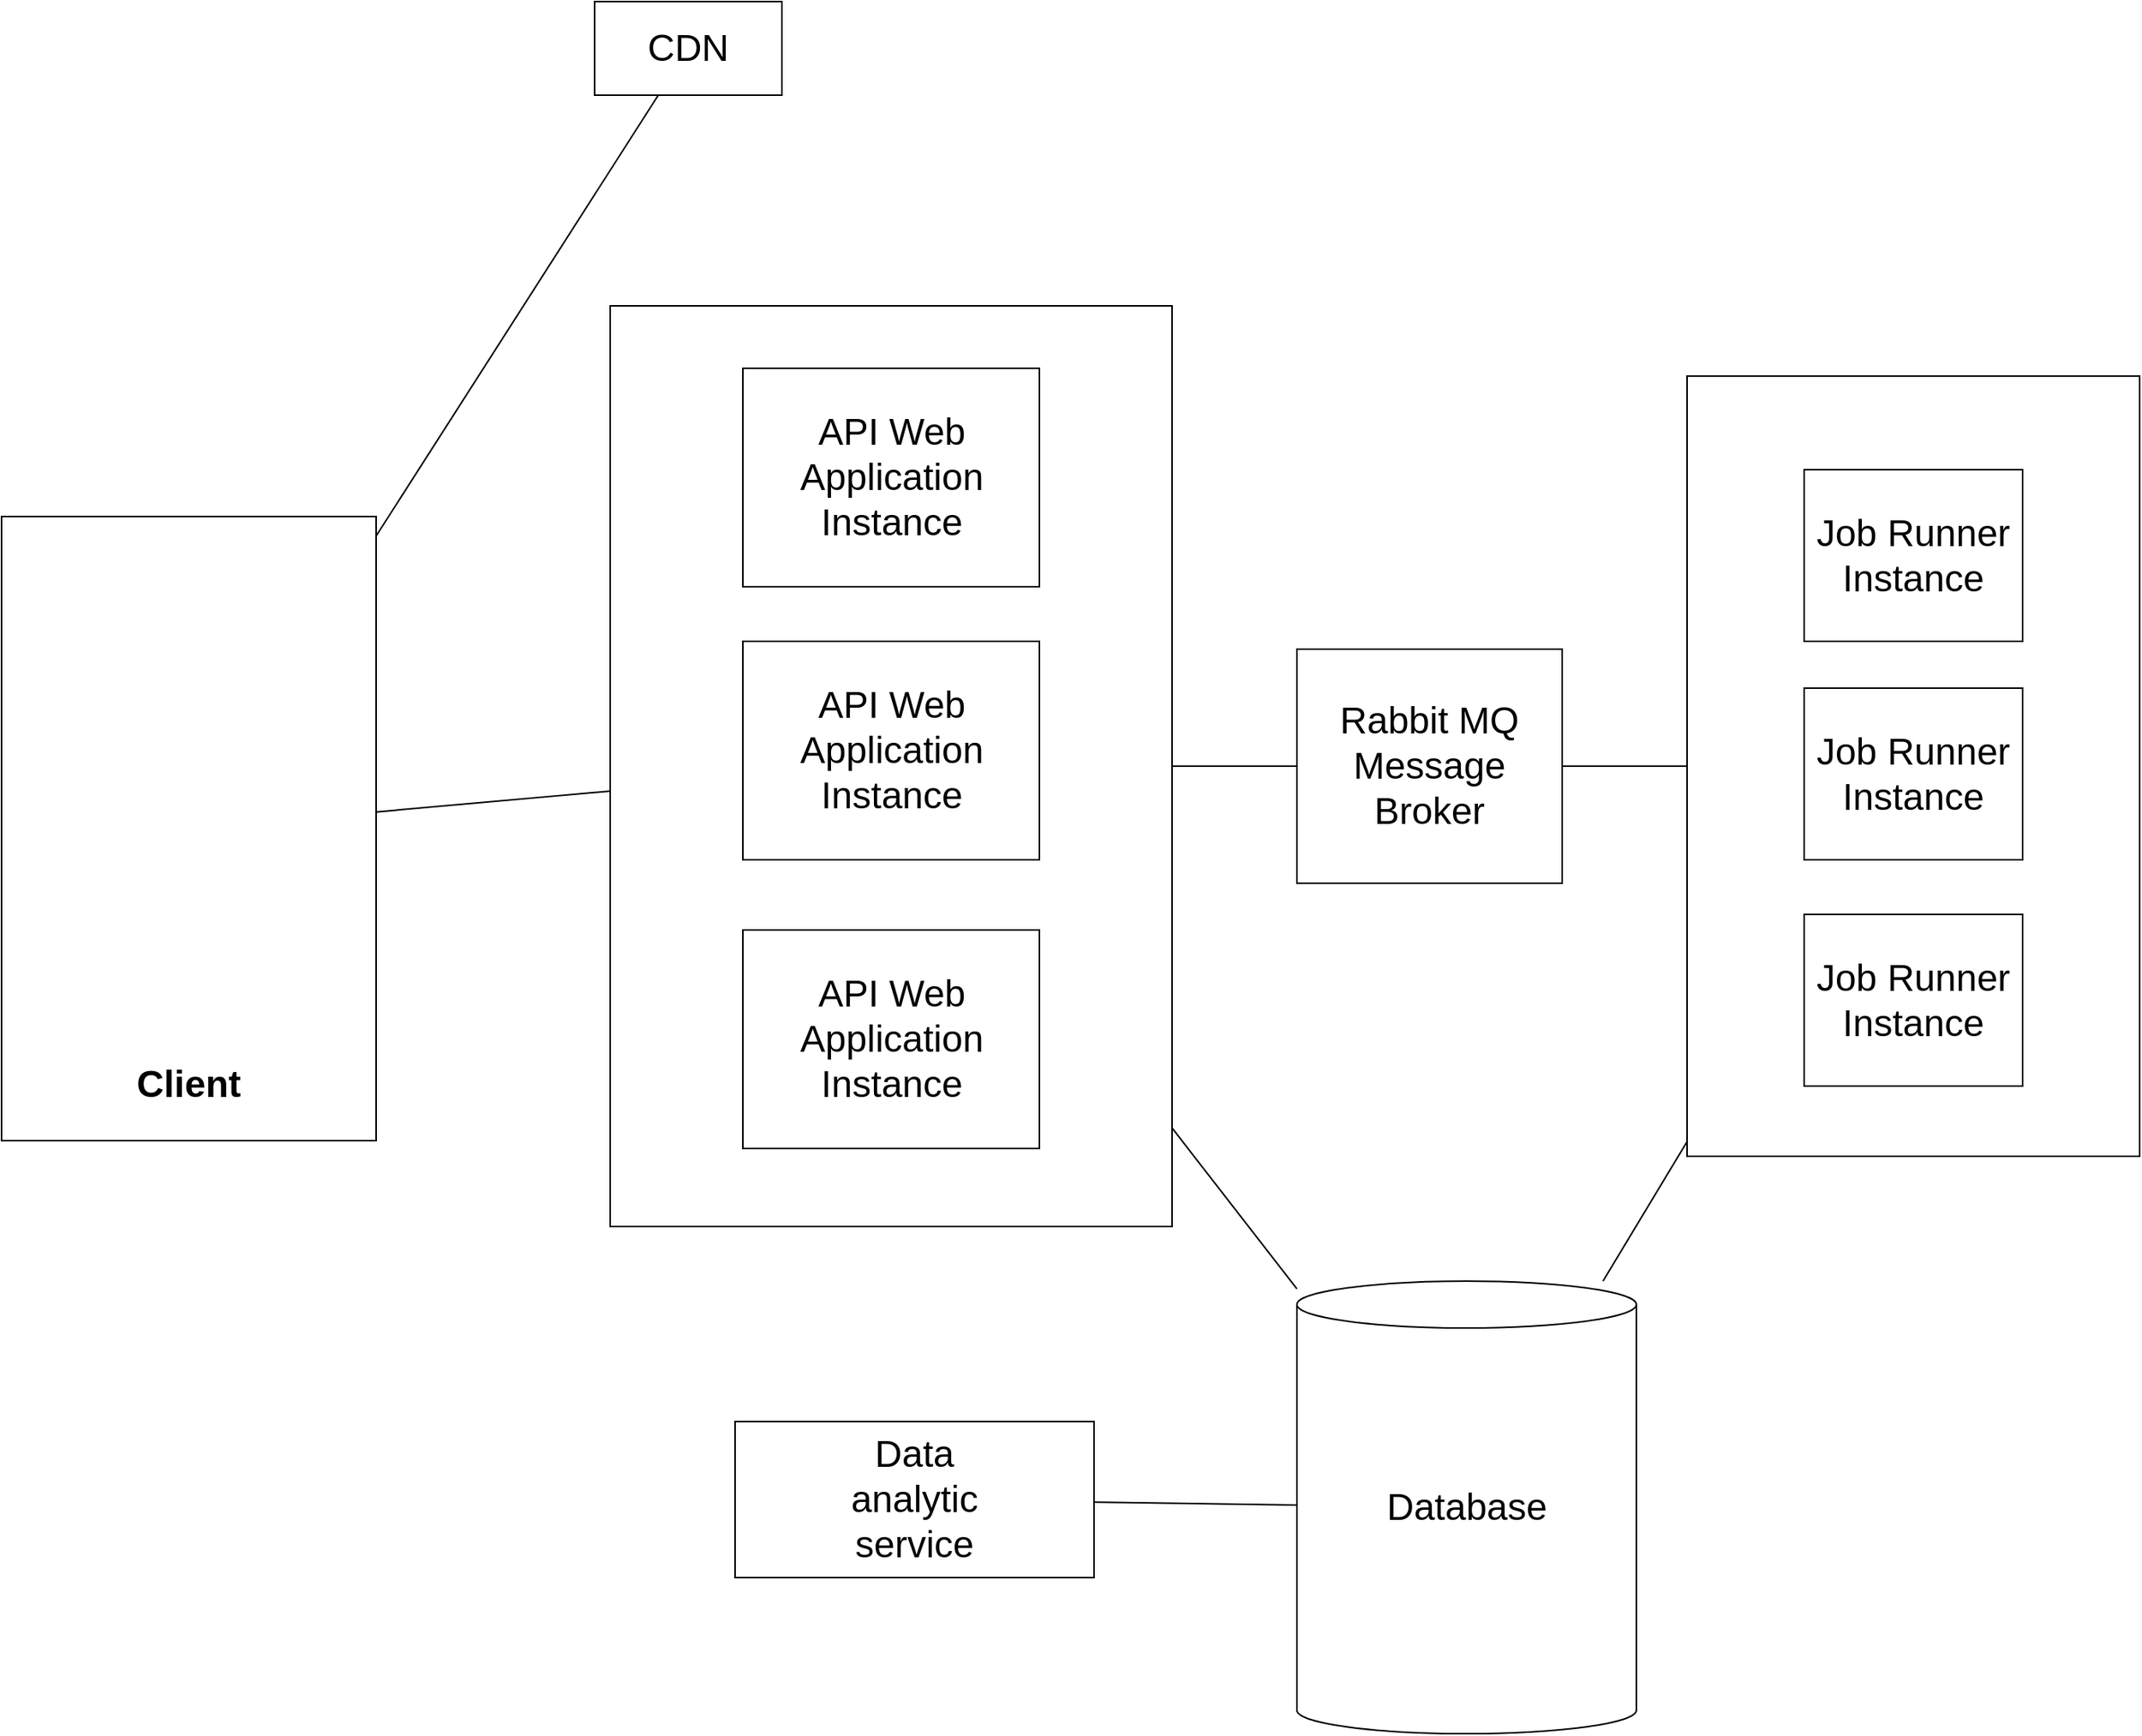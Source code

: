 <mxfile version="21.1.8" type="device" pages="17">
  <diagram id="kOFSm71Pu6C5OlaOIeIC" name="High level system design">
    <mxGraphModel dx="2597" dy="1722" grid="1" gridSize="10" guides="1" tooltips="1" connect="1" arrows="1" fold="1" page="1" pageScale="1" pageWidth="850" pageHeight="1100" math="0" shadow="0">
      <root>
        <mxCell id="0" />
        <mxCell id="1" parent="0" />
        <mxCell id="NQ-_C5Dc0-6gS3pQRxoH-5" value="" style="group" parent="1" vertex="1" connectable="0">
          <mxGeometry x="-1120" y="180" width="240" height="400" as="geometry" />
        </mxCell>
        <mxCell id="NQ-_C5Dc0-6gS3pQRxoH-3" value="" style="rounded=0;whiteSpace=wrap;html=1;" parent="NQ-_C5Dc0-6gS3pQRxoH-5" vertex="1">
          <mxGeometry width="240" height="400" as="geometry" />
        </mxCell>
        <mxCell id="NQ-_C5Dc0-6gS3pQRxoH-2" value="" style="shape=image;html=1;verticalAlign=top;verticalLabelPosition=bottom;labelBackgroundColor=#ffffff;imageAspect=0;aspect=fixed;image=https://cdn0.iconfinder.com/data/icons/devices-42/512/Normal_LCD-128.png" parent="NQ-_C5Dc0-6gS3pQRxoH-5" vertex="1">
          <mxGeometry x="57.56" y="137.565" width="124.878" height="124.878" as="geometry" />
        </mxCell>
        <mxCell id="NQ-_C5Dc0-6gS3pQRxoH-4" value="&lt;font style=&quot;font-size: 24px;&quot;&gt;&lt;b&gt;Client&lt;/b&gt;&lt;/font&gt;" style="text;html=1;strokeColor=none;fillColor=none;align=center;verticalAlign=middle;whiteSpace=wrap;rounded=0;" parent="NQ-_C5Dc0-6gS3pQRxoH-5" vertex="1">
          <mxGeometry x="90" y="348.718" width="60" height="30.769" as="geometry" />
        </mxCell>
        <mxCell id="NQ-_C5Dc0-6gS3pQRxoH-21" value="" style="group" parent="1" vertex="1" connectable="0">
          <mxGeometry x="-730" y="45" width="360" height="590" as="geometry" />
        </mxCell>
        <mxCell id="NQ-_C5Dc0-6gS3pQRxoH-18" value="" style="rounded=0;whiteSpace=wrap;html=1;fontSize=24;" parent="NQ-_C5Dc0-6gS3pQRxoH-21" vertex="1">
          <mxGeometry width="360" height="590" as="geometry" />
        </mxCell>
        <mxCell id="NQ-_C5Dc0-6gS3pQRxoH-9" value="" style="group" parent="NQ-_C5Dc0-6gS3pQRxoH-21" vertex="1" connectable="0">
          <mxGeometry x="85" y="40" width="190" height="140" as="geometry" />
        </mxCell>
        <mxCell id="NQ-_C5Dc0-6gS3pQRxoH-7" value="" style="rounded=0;whiteSpace=wrap;html=1;fontSize=24;" parent="NQ-_C5Dc0-6gS3pQRxoH-9" vertex="1">
          <mxGeometry width="190" height="140" as="geometry" />
        </mxCell>
        <mxCell id="NQ-_C5Dc0-6gS3pQRxoH-8" value="API Web Application Instance" style="text;html=1;strokeColor=none;fillColor=none;align=center;verticalAlign=middle;whiteSpace=wrap;rounded=0;fontSize=24;" parent="NQ-_C5Dc0-6gS3pQRxoH-9" vertex="1">
          <mxGeometry x="47.5" y="35" width="95" height="70" as="geometry" />
        </mxCell>
        <mxCell id="NQ-_C5Dc0-6gS3pQRxoH-12" value="" style="group" parent="NQ-_C5Dc0-6gS3pQRxoH-21" vertex="1" connectable="0">
          <mxGeometry x="85" y="215" width="190" height="140" as="geometry" />
        </mxCell>
        <mxCell id="NQ-_C5Dc0-6gS3pQRxoH-13" value="" style="rounded=0;whiteSpace=wrap;html=1;fontSize=24;" parent="NQ-_C5Dc0-6gS3pQRxoH-12" vertex="1">
          <mxGeometry width="190" height="140" as="geometry" />
        </mxCell>
        <mxCell id="NQ-_C5Dc0-6gS3pQRxoH-14" value="API Web Application Instance" style="text;html=1;strokeColor=none;fillColor=none;align=center;verticalAlign=middle;whiteSpace=wrap;rounded=0;fontSize=24;" parent="NQ-_C5Dc0-6gS3pQRxoH-12" vertex="1">
          <mxGeometry x="47.5" y="35" width="95" height="70" as="geometry" />
        </mxCell>
        <mxCell id="NQ-_C5Dc0-6gS3pQRxoH-15" value="" style="group" parent="NQ-_C5Dc0-6gS3pQRxoH-21" vertex="1" connectable="0">
          <mxGeometry x="85" y="400" width="190" height="140" as="geometry" />
        </mxCell>
        <mxCell id="NQ-_C5Dc0-6gS3pQRxoH-16" value="" style="rounded=0;whiteSpace=wrap;html=1;fontSize=24;" parent="NQ-_C5Dc0-6gS3pQRxoH-15" vertex="1">
          <mxGeometry width="190" height="140" as="geometry" />
        </mxCell>
        <mxCell id="NQ-_C5Dc0-6gS3pQRxoH-17" value="API Web Application Instance" style="text;html=1;strokeColor=none;fillColor=none;align=center;verticalAlign=middle;whiteSpace=wrap;rounded=0;fontSize=24;" parent="NQ-_C5Dc0-6gS3pQRxoH-15" vertex="1">
          <mxGeometry x="47.5" y="35" width="95" height="70" as="geometry" />
        </mxCell>
        <mxCell id="NQ-_C5Dc0-6gS3pQRxoH-22" value="Rabbit MQ Message Broker" style="rounded=0;whiteSpace=wrap;html=1;fontSize=24;" parent="1" vertex="1">
          <mxGeometry x="-290" y="265" width="170" height="150" as="geometry" />
        </mxCell>
        <mxCell id="NQ-_C5Dc0-6gS3pQRxoH-28" value="" style="group" parent="1" vertex="1" connectable="0">
          <mxGeometry x="-40" y="90" width="290" height="500" as="geometry" />
        </mxCell>
        <mxCell id="NQ-_C5Dc0-6gS3pQRxoH-27" value="" style="rounded=0;whiteSpace=wrap;html=1;fontSize=24;" parent="NQ-_C5Dc0-6gS3pQRxoH-28" vertex="1">
          <mxGeometry width="290" height="500" as="geometry" />
        </mxCell>
        <mxCell id="NQ-_C5Dc0-6gS3pQRxoH-24" value="Job Runner Instance" style="rounded=0;whiteSpace=wrap;html=1;fontSize=24;" parent="NQ-_C5Dc0-6gS3pQRxoH-28" vertex="1">
          <mxGeometry x="75" y="60" width="140" height="110" as="geometry" />
        </mxCell>
        <mxCell id="NQ-_C5Dc0-6gS3pQRxoH-25" value="Job Runner Instance" style="rounded=0;whiteSpace=wrap;html=1;fontSize=24;" parent="NQ-_C5Dc0-6gS3pQRxoH-28" vertex="1">
          <mxGeometry x="75" y="200" width="140" height="110" as="geometry" />
        </mxCell>
        <mxCell id="NQ-_C5Dc0-6gS3pQRxoH-26" value="Job Runner Instance" style="rounded=0;whiteSpace=wrap;html=1;fontSize=24;" parent="NQ-_C5Dc0-6gS3pQRxoH-28" vertex="1">
          <mxGeometry x="75" y="345" width="140" height="110" as="geometry" />
        </mxCell>
        <mxCell id="NQ-_C5Dc0-6gS3pQRxoH-29" value="" style="endArrow=none;html=1;rounded=0;fontSize=24;" parent="1" source="NQ-_C5Dc0-6gS3pQRxoH-3" target="NQ-_C5Dc0-6gS3pQRxoH-18" edge="1">
          <mxGeometry width="50" height="50" relative="1" as="geometry">
            <mxPoint x="-460" y="480" as="sourcePoint" />
            <mxPoint x="-410" y="430" as="targetPoint" />
          </mxGeometry>
        </mxCell>
        <mxCell id="NQ-_C5Dc0-6gS3pQRxoH-30" value="" style="endArrow=none;html=1;rounded=0;fontSize=24;" parent="1" source="NQ-_C5Dc0-6gS3pQRxoH-18" target="NQ-_C5Dc0-6gS3pQRxoH-22" edge="1">
          <mxGeometry width="50" height="50" relative="1" as="geometry">
            <mxPoint x="-460" y="480" as="sourcePoint" />
            <mxPoint x="-410" y="430" as="targetPoint" />
          </mxGeometry>
        </mxCell>
        <mxCell id="NQ-_C5Dc0-6gS3pQRxoH-31" value="" style="endArrow=none;html=1;rounded=0;fontSize=24;" parent="1" source="NQ-_C5Dc0-6gS3pQRxoH-27" target="NQ-_C5Dc0-6gS3pQRxoH-22" edge="1">
          <mxGeometry width="50" height="50" relative="1" as="geometry">
            <mxPoint x="-460" y="480" as="sourcePoint" />
            <mxPoint x="-410" y="430" as="targetPoint" />
          </mxGeometry>
        </mxCell>
        <mxCell id="NQ-_C5Dc0-6gS3pQRxoH-34" value="" style="group" parent="1" vertex="1" connectable="0">
          <mxGeometry x="-290" y="670" width="217.5" height="290" as="geometry" />
        </mxCell>
        <mxCell id="NQ-_C5Dc0-6gS3pQRxoH-32" value="" style="shape=cylinder3;whiteSpace=wrap;html=1;boundedLbl=1;backgroundOutline=1;size=15;fontSize=24;" parent="NQ-_C5Dc0-6gS3pQRxoH-34" vertex="1">
          <mxGeometry width="217.5" height="290" as="geometry" />
        </mxCell>
        <mxCell id="NQ-_C5Dc0-6gS3pQRxoH-33" value="Database" style="text;html=1;strokeColor=none;fillColor=none;align=center;verticalAlign=middle;whiteSpace=wrap;rounded=0;fontSize=24;" parent="NQ-_C5Dc0-6gS3pQRxoH-34" vertex="1">
          <mxGeometry x="78.75" y="130" width="60" height="30" as="geometry" />
        </mxCell>
        <mxCell id="NQ-_C5Dc0-6gS3pQRxoH-35" value="" style="endArrow=none;html=1;rounded=0;fontSize=24;" parent="1" source="NQ-_C5Dc0-6gS3pQRxoH-32" target="NQ-_C5Dc0-6gS3pQRxoH-18" edge="1">
          <mxGeometry width="50" height="50" relative="1" as="geometry">
            <mxPoint x="-460" y="760" as="sourcePoint" />
            <mxPoint x="-410" y="710" as="targetPoint" />
          </mxGeometry>
        </mxCell>
        <mxCell id="NQ-_C5Dc0-6gS3pQRxoH-36" value="" style="endArrow=none;html=1;rounded=0;fontSize=24;" parent="1" source="NQ-_C5Dc0-6gS3pQRxoH-32" target="NQ-_C5Dc0-6gS3pQRxoH-27" edge="1">
          <mxGeometry width="50" height="50" relative="1" as="geometry">
            <mxPoint x="-460" y="760" as="sourcePoint" />
            <mxPoint x="-410" y="710" as="targetPoint" />
          </mxGeometry>
        </mxCell>
        <mxCell id="NQ-_C5Dc0-6gS3pQRxoH-39" value="" style="group" parent="1" vertex="1" connectable="0">
          <mxGeometry x="-650" y="760" width="230" height="100" as="geometry" />
        </mxCell>
        <mxCell id="NQ-_C5Dc0-6gS3pQRxoH-37" value="" style="rounded=0;whiteSpace=wrap;html=1;fontSize=24;" parent="NQ-_C5Dc0-6gS3pQRxoH-39" vertex="1">
          <mxGeometry width="230" height="100" as="geometry" />
        </mxCell>
        <mxCell id="NQ-_C5Dc0-6gS3pQRxoH-38" value="Data analytic service" style="text;html=1;strokeColor=none;fillColor=none;align=center;verticalAlign=middle;whiteSpace=wrap;rounded=0;fontSize=24;" parent="NQ-_C5Dc0-6gS3pQRxoH-39" vertex="1">
          <mxGeometry x="85" y="35" width="60" height="30" as="geometry" />
        </mxCell>
        <mxCell id="NQ-_C5Dc0-6gS3pQRxoH-40" value="" style="endArrow=none;html=1;rounded=0;fontSize=24;" parent="1" source="NQ-_C5Dc0-6gS3pQRxoH-37" target="NQ-_C5Dc0-6gS3pQRxoH-32" edge="1">
          <mxGeometry width="50" height="50" relative="1" as="geometry">
            <mxPoint x="-580" y="630" as="sourcePoint" />
            <mxPoint x="-530" y="580" as="targetPoint" />
          </mxGeometry>
        </mxCell>
        <mxCell id="NQ-_C5Dc0-6gS3pQRxoH-41" value="CDN" style="rounded=0;whiteSpace=wrap;html=1;fontSize=24;" parent="1" vertex="1">
          <mxGeometry x="-740" y="-150" width="120" height="60" as="geometry" />
        </mxCell>
        <mxCell id="NQ-_C5Dc0-6gS3pQRxoH-42" value="" style="endArrow=none;html=1;rounded=0;fontSize=24;" parent="1" source="NQ-_C5Dc0-6gS3pQRxoH-3" target="NQ-_C5Dc0-6gS3pQRxoH-41" edge="1">
          <mxGeometry width="50" height="50" relative="1" as="geometry">
            <mxPoint x="-470" y="170" as="sourcePoint" />
            <mxPoint x="-420" y="120" as="targetPoint" />
          </mxGeometry>
        </mxCell>
      </root>
    </mxGraphModel>
  </diagram>
  <diagram name="UseCase&lt;Authentication&gt;" id="QXghKHkwAaJYsyiMJASz">
    <mxGraphModel dx="2061" dy="820" grid="1" gridSize="10" guides="1" tooltips="1" connect="1" arrows="1" fold="1" page="1" pageScale="1" pageWidth="850" pageHeight="1100" math="0" shadow="0">
      <root>
        <mxCell id="0" />
        <mxCell id="1" parent="0" />
        <mxCell id="STKIt9uEF0c347pvhOQ_-19" value="&lt;span style=&quot;font-size: 24px;&quot;&gt;Profile &amp;amp; Authentication&lt;/span&gt;" style="shape=rect;html=1;verticalAlign=top;fontStyle=1;whiteSpace=wrap;align=center;fontSize=12;" vertex="1" parent="1">
          <mxGeometry x="150" y="160" width="560" height="580" as="geometry" />
        </mxCell>
        <mxCell id="STKIt9uEF0c347pvhOQ_-1" value="Login" style="ellipse;whiteSpace=wrap;html=1;fontSize=24;" vertex="1" parent="1">
          <mxGeometry x="415" y="200" width="140" height="70" as="geometry" />
        </mxCell>
        <mxCell id="STKIt9uEF0c347pvhOQ_-2" value="Register" style="ellipse;whiteSpace=wrap;html=1;fontSize=24;" vertex="1" parent="1">
          <mxGeometry x="415" y="290" width="140" height="70" as="geometry" />
        </mxCell>
        <mxCell id="STKIt9uEF0c347pvhOQ_-6" value="Profile" style="ellipse;whiteSpace=wrap;html=1;fontSize=24;" vertex="1" parent="1">
          <mxGeometry x="230" y="480" width="140" height="70" as="geometry" />
        </mxCell>
        <mxCell id="STKIt9uEF0c347pvhOQ_-7" value="Edit profile" style="ellipse;whiteSpace=wrap;html=1;fontSize=24;" vertex="1" parent="1">
          <mxGeometry x="500" y="370" width="140" height="70" as="geometry" />
        </mxCell>
        <mxCell id="STKIt9uEF0c347pvhOQ_-8" value="View profile" style="ellipse;whiteSpace=wrap;html=1;fontSize=24;" vertex="1" parent="1">
          <mxGeometry x="500" y="460" width="140" height="70" as="geometry" />
        </mxCell>
        <mxCell id="STKIt9uEF0c347pvhOQ_-9" value="Change avatar" style="ellipse;whiteSpace=wrap;html=1;fontSize=24;" vertex="1" parent="1">
          <mxGeometry x="500" y="540" width="140" height="70" as="geometry" />
        </mxCell>
        <mxCell id="STKIt9uEF0c347pvhOQ_-10" value="Change password" style="ellipse;whiteSpace=wrap;html=1;fontSize=24;" vertex="1" parent="1">
          <mxGeometry x="470" y="630" width="160" height="80" as="geometry" />
        </mxCell>
        <mxCell id="STKIt9uEF0c347pvhOQ_-14" value="&amp;lt;&amp;lt;include&amp;gt;&amp;gt;" style="edgeStyle=none;html=1;endArrow=open;verticalAlign=bottom;dashed=1;labelBackgroundColor=none;rounded=0;fontSize=12;" edge="1" parent="1" source="STKIt9uEF0c347pvhOQ_-6" target="STKIt9uEF0c347pvhOQ_-7">
          <mxGeometry width="160" relative="1" as="geometry">
            <mxPoint x="350" y="580" as="sourcePoint" />
            <mxPoint x="510" y="580" as="targetPoint" />
          </mxGeometry>
        </mxCell>
        <mxCell id="STKIt9uEF0c347pvhOQ_-15" value="&amp;lt;&amp;lt;include&amp;gt;&amp;gt;" style="edgeStyle=none;html=1;endArrow=open;verticalAlign=bottom;dashed=1;labelBackgroundColor=none;rounded=0;fontSize=12;" edge="1" parent="1" source="STKIt9uEF0c347pvhOQ_-6" target="STKIt9uEF0c347pvhOQ_-8">
          <mxGeometry width="160" relative="1" as="geometry">
            <mxPoint x="350" y="580" as="sourcePoint" />
            <mxPoint x="510" y="580" as="targetPoint" />
          </mxGeometry>
        </mxCell>
        <mxCell id="STKIt9uEF0c347pvhOQ_-16" value="&amp;lt;&amp;lt;include&amp;gt;&amp;gt;" style="edgeStyle=none;html=1;endArrow=open;verticalAlign=bottom;dashed=1;labelBackgroundColor=none;rounded=0;fontSize=12;" edge="1" parent="1" source="STKIt9uEF0c347pvhOQ_-6" target="STKIt9uEF0c347pvhOQ_-9">
          <mxGeometry width="160" relative="1" as="geometry">
            <mxPoint x="350" y="580" as="sourcePoint" />
            <mxPoint x="510" y="580" as="targetPoint" />
          </mxGeometry>
        </mxCell>
        <mxCell id="STKIt9uEF0c347pvhOQ_-17" value="&amp;lt;&amp;lt;include&amp;gt;&amp;gt;" style="edgeStyle=none;html=1;endArrow=open;verticalAlign=bottom;dashed=1;labelBackgroundColor=none;rounded=0;fontSize=12;" edge="1" parent="1" source="STKIt9uEF0c347pvhOQ_-6" target="STKIt9uEF0c347pvhOQ_-10">
          <mxGeometry width="160" relative="1" as="geometry">
            <mxPoint x="350" y="580" as="sourcePoint" />
            <mxPoint x="510" y="580" as="targetPoint" />
          </mxGeometry>
        </mxCell>
        <mxCell id="STKIt9uEF0c347pvhOQ_-20" value="User" style="shape=umlActor;html=1;verticalLabelPosition=bottom;verticalAlign=top;align=center;fontSize=24;" vertex="1" parent="1">
          <mxGeometry x="-50" y="420" width="30" height="60" as="geometry" />
        </mxCell>
        <mxCell id="STKIt9uEF0c347pvhOQ_-21" value="" style="edgeStyle=none;html=1;endArrow=none;verticalAlign=bottom;rounded=0;fontSize=24;exitX=0.5;exitY=0.5;exitDx=0;exitDy=0;exitPerimeter=0;" edge="1" parent="1" source="STKIt9uEF0c347pvhOQ_-20" target="STKIt9uEF0c347pvhOQ_-2">
          <mxGeometry width="160" relative="1" as="geometry">
            <mxPoint x="200" y="440" as="sourcePoint" />
            <mxPoint x="360" y="440" as="targetPoint" />
          </mxGeometry>
        </mxCell>
        <mxCell id="STKIt9uEF0c347pvhOQ_-22" value="" style="edgeStyle=none;html=1;endArrow=none;verticalAlign=bottom;rounded=0;fontSize=24;exitX=0.5;exitY=0.5;exitDx=0;exitDy=0;exitPerimeter=0;" edge="1" parent="1" source="STKIt9uEF0c347pvhOQ_-20" target="STKIt9uEF0c347pvhOQ_-6">
          <mxGeometry width="160" relative="1" as="geometry">
            <mxPoint x="160" y="420" as="sourcePoint" />
            <mxPoint x="320" y="420" as="targetPoint" />
          </mxGeometry>
        </mxCell>
        <mxCell id="STKIt9uEF0c347pvhOQ_-23" value="" style="edgeStyle=none;html=1;endArrow=none;verticalAlign=bottom;rounded=0;fontSize=24;exitX=0.5;exitY=0.5;exitDx=0;exitDy=0;exitPerimeter=0;" edge="1" parent="1" source="STKIt9uEF0c347pvhOQ_-20" target="STKIt9uEF0c347pvhOQ_-1">
          <mxGeometry width="160" relative="1" as="geometry">
            <mxPoint x="160" y="390" as="sourcePoint" />
            <mxPoint x="320" y="390" as="targetPoint" />
          </mxGeometry>
        </mxCell>
      </root>
    </mxGraphModel>
  </diagram>
  <diagram id="DEZAZTkyaRxElTf-43m4" name="Activity&lt;SignInFrontend&gt;">
    <mxGraphModel dx="908" dy="615" grid="0" gridSize="10" guides="1" tooltips="1" connect="1" arrows="1" fold="1" page="1" pageScale="1" pageWidth="850" pageHeight="1100" math="0" shadow="0">
      <root>
        <mxCell id="0" />
        <mxCell id="1" parent="0" />
        <mxCell id="2v35tAXt7il0iFJvA5IG-1" value="" style="ellipse;html=1;shape=startState;fillColor=#000000;strokeColor=#ff0000;" parent="1" vertex="1">
          <mxGeometry x="365" y="280" width="30" height="30" as="geometry" />
        </mxCell>
        <mxCell id="2v35tAXt7il0iFJvA5IG-2" value="" style="edgeStyle=orthogonalEdgeStyle;html=1;verticalAlign=bottom;endArrow=open;endSize=8;strokeColor=#ff0000;rounded=0;" parent="1" source="2v35tAXt7il0iFJvA5IG-1" edge="1">
          <mxGeometry relative="1" as="geometry">
            <mxPoint x="380" y="370" as="targetPoint" />
          </mxGeometry>
        </mxCell>
        <mxCell id="2v35tAXt7il0iFJvA5IG-3" value="input Username and Password" style="rounded=1;whiteSpace=wrap;html=1;arcSize=40;fontColor=#000000;fillColor=#ffffc0;strokeColor=#ff0000;" parent="1" vertex="1">
          <mxGeometry x="320" y="370" width="120" height="40" as="geometry" />
        </mxCell>
        <mxCell id="2v35tAXt7il0iFJvA5IG-4" value="" style="edgeStyle=orthogonalEdgeStyle;html=1;verticalAlign=bottom;endArrow=open;endSize=8;strokeColor=#ff0000;rounded=0;" parent="1" source="2v35tAXt7il0iFJvA5IG-3" edge="1">
          <mxGeometry relative="1" as="geometry">
            <mxPoint x="380" y="470" as="targetPoint" />
          </mxGeometry>
        </mxCell>
        <mxCell id="2v35tAXt7il0iFJvA5IG-5" value="Send Username and Password to Server" style="rounded=1;whiteSpace=wrap;html=1;arcSize=40;fontColor=#000000;fillColor=#ffffc0;strokeColor=#ff0000;" parent="1" vertex="1">
          <mxGeometry x="320" y="470" width="120" height="40" as="geometry" />
        </mxCell>
        <mxCell id="2v35tAXt7il0iFJvA5IG-6" value="" style="edgeStyle=orthogonalEdgeStyle;html=1;verticalAlign=bottom;endArrow=open;endSize=8;strokeColor=#ff0000;rounded=0;" parent="1" source="2v35tAXt7il0iFJvA5IG-5" edge="1">
          <mxGeometry relative="1" as="geometry">
            <mxPoint x="380" y="570" as="targetPoint" />
          </mxGeometry>
        </mxCell>
        <mxCell id="2v35tAXt7il0iFJvA5IG-7" value="Login success ?" style="rhombus;whiteSpace=wrap;html=1;fillColor=#ffffc0;strokeColor=#ff0000;" parent="1" vertex="1">
          <mxGeometry x="315" y="570" width="130" height="40" as="geometry" />
        </mxCell>
        <mxCell id="2v35tAXt7il0iFJvA5IG-8" value="no" style="edgeStyle=orthogonalEdgeStyle;html=1;align=left;verticalAlign=bottom;endArrow=open;endSize=8;strokeColor=#ff0000;rounded=0;" parent="1" source="2v35tAXt7il0iFJvA5IG-7" edge="1">
          <mxGeometry x="-1" relative="1" as="geometry">
            <mxPoint x="520" y="590" as="targetPoint" />
          </mxGeometry>
        </mxCell>
        <mxCell id="2v35tAXt7il0iFJvA5IG-9" value="yes" style="edgeStyle=orthogonalEdgeStyle;html=1;align=left;verticalAlign=top;endArrow=open;endSize=8;strokeColor=#ff0000;rounded=0;" parent="1" source="2v35tAXt7il0iFJvA5IG-7" edge="1">
          <mxGeometry x="-1" relative="1" as="geometry">
            <mxPoint x="380" y="670" as="targetPoint" />
          </mxGeometry>
        </mxCell>
        <mxCell id="2v35tAXt7il0iFJvA5IG-10" value="Display Error" style="rounded=1;whiteSpace=wrap;html=1;arcSize=40;fontColor=#000000;fillColor=#ffffc0;strokeColor=#ff0000;" parent="1" vertex="1">
          <mxGeometry x="520" y="570" width="120" height="40" as="geometry" />
        </mxCell>
        <mxCell id="2v35tAXt7il0iFJvA5IG-11" value="" style="edgeStyle=orthogonalEdgeStyle;html=1;verticalAlign=bottom;endArrow=open;endSize=8;strokeColor=#ff0000;rounded=0;entryX=1;entryY=0;entryDx=0;entryDy=0;entryPerimeter=0;" parent="1" source="2v35tAXt7il0iFJvA5IG-10" target="2v35tAXt7il0iFJvA5IG-18" edge="1">
          <mxGeometry relative="1" as="geometry">
            <mxPoint x="580" y="860" as="targetPoint" />
          </mxGeometry>
        </mxCell>
        <mxCell id="2v35tAXt7il0iFJvA5IG-12" value="Get Token" style="rounded=1;whiteSpace=wrap;html=1;arcSize=40;fontColor=#000000;fillColor=#ffffc0;strokeColor=#ff0000;" parent="1" vertex="1">
          <mxGeometry x="320" y="670" width="120" height="40" as="geometry" />
        </mxCell>
        <mxCell id="2v35tAXt7il0iFJvA5IG-13" value="" style="edgeStyle=orthogonalEdgeStyle;html=1;verticalAlign=bottom;endArrow=open;endSize=8;strokeColor=#ff0000;rounded=0;" parent="1" source="2v35tAXt7il0iFJvA5IG-12" edge="1">
          <mxGeometry relative="1" as="geometry">
            <mxPoint x="380" y="770" as="targetPoint" />
          </mxGeometry>
        </mxCell>
        <mxCell id="2v35tAXt7il0iFJvA5IG-14" value="Save Token" style="rounded=1;whiteSpace=wrap;html=1;arcSize=40;fontColor=#000000;fillColor=#ffffc0;strokeColor=#ff0000;" parent="1" vertex="1">
          <mxGeometry x="320" y="770" width="120" height="40" as="geometry" />
        </mxCell>
        <mxCell id="2v35tAXt7il0iFJvA5IG-15" value="" style="edgeStyle=orthogonalEdgeStyle;html=1;verticalAlign=bottom;endArrow=open;endSize=8;strokeColor=#ff0000;rounded=0;" parent="1" source="2v35tAXt7il0iFJvA5IG-14" edge="1">
          <mxGeometry relative="1" as="geometry">
            <mxPoint x="380" y="870" as="targetPoint" />
          </mxGeometry>
        </mxCell>
        <mxCell id="2v35tAXt7il0iFJvA5IG-18" value="" style="shape=line;html=1;strokeWidth=6;strokeColor=#ff0000;" parent="1" vertex="1">
          <mxGeometry x="380" y="870" width="200" height="10" as="geometry" />
        </mxCell>
        <mxCell id="2v35tAXt7il0iFJvA5IG-19" value="" style="edgeStyle=orthogonalEdgeStyle;html=1;verticalAlign=bottom;endArrow=open;endSize=8;strokeColor=#ff0000;rounded=0;" parent="1" source="2v35tAXt7il0iFJvA5IG-18" edge="1">
          <mxGeometry relative="1" as="geometry">
            <mxPoint x="480" y="940" as="targetPoint" />
            <Array as="points">
              <mxPoint x="480" y="890" />
              <mxPoint x="480" y="890" />
            </Array>
          </mxGeometry>
        </mxCell>
        <mxCell id="2v35tAXt7il0iFJvA5IG-21" value="" style="ellipse;html=1;shape=endState;fillColor=#000000;strokeColor=#ff0000;" parent="1" vertex="1">
          <mxGeometry x="465" y="940" width="30" height="30" as="geometry" />
        </mxCell>
      </root>
    </mxGraphModel>
  </diagram>
  <diagram id="9k0E7IzT1ZF3eNT9z2-n" name="Activity&lt;SignInBackend&gt;">
    <mxGraphModel dx="1068" dy="1824" grid="0" gridSize="10" guides="1" tooltips="1" connect="1" arrows="1" fold="1" page="1" pageScale="1" pageWidth="850" pageHeight="1100" math="0" shadow="0">
      <root>
        <mxCell id="0" />
        <mxCell id="1" parent="0" />
        <mxCell id="URlyDSA6hL91XgDukBEw-2" value="" style="ellipse;html=1;shape=startState;fillColor=#000000;strokeColor=#ff0000;" parent="1" vertex="1">
          <mxGeometry x="330" y="-58" width="30" height="30" as="geometry" />
        </mxCell>
        <mxCell id="URlyDSA6hL91XgDukBEw-3" value="" style="edgeStyle=orthogonalEdgeStyle;html=1;verticalAlign=bottom;endArrow=open;endSize=8;strokeColor=#ff0000;rounded=0;" parent="1" source="URlyDSA6hL91XgDukBEw-2" edge="1">
          <mxGeometry relative="1" as="geometry">
            <mxPoint x="345" y="32" as="targetPoint" />
          </mxGeometry>
        </mxCell>
        <mxCell id="URlyDSA6hL91XgDukBEw-6" value="hash password" style="rounded=1;whiteSpace=wrap;html=1;arcSize=40;fontColor=#000000;fillColor=#ffffc0;strokeColor=#ff0000;" parent="1" vertex="1">
          <mxGeometry x="286" y="232" width="120" height="40" as="geometry" />
        </mxCell>
        <mxCell id="URlyDSA6hL91XgDukBEw-7" value="" style="edgeStyle=orthogonalEdgeStyle;html=1;verticalAlign=bottom;endArrow=open;endSize=8;strokeColor=#ff0000;rounded=0;" parent="1" source="URlyDSA6hL91XgDukBEw-6" edge="1">
          <mxGeometry relative="1" as="geometry">
            <mxPoint x="346" y="331" as="targetPoint" />
          </mxGeometry>
        </mxCell>
        <mxCell id="URlyDSA6hL91XgDukBEw-8" value="compare hashed password with stored password in database" style="rounded=1;whiteSpace=wrap;html=1;arcSize=40;fontColor=#000000;fillColor=#ffffc0;strokeColor=#ff0000;" parent="1" vertex="1">
          <mxGeometry x="275.5" y="331" width="141" height="62" as="geometry" />
        </mxCell>
        <mxCell id="URlyDSA6hL91XgDukBEw-9" value="" style="edgeStyle=orthogonalEdgeStyle;html=1;verticalAlign=bottom;endArrow=open;endSize=8;strokeColor=#ff0000;rounded=0;" parent="1" source="URlyDSA6hL91XgDukBEw-8" edge="1">
          <mxGeometry relative="1" as="geometry">
            <mxPoint x="346" y="431" as="targetPoint" />
          </mxGeometry>
        </mxCell>
        <mxCell id="URlyDSA6hL91XgDukBEw-10" value="Match ?" style="rhombus;whiteSpace=wrap;html=1;fillColor=#ffffc0;strokeColor=#ff0000;" parent="1" vertex="1">
          <mxGeometry x="305" y="431" width="80" height="40" as="geometry" />
        </mxCell>
        <mxCell id="URlyDSA6hL91XgDukBEw-11" value="no" style="edgeStyle=orthogonalEdgeStyle;html=1;align=left;verticalAlign=bottom;endArrow=open;endSize=8;strokeColor=#ff0000;rounded=0;" parent="1" source="URlyDSA6hL91XgDukBEw-10" edge="1">
          <mxGeometry x="-1" relative="1" as="geometry">
            <mxPoint x="485" y="451" as="targetPoint" />
          </mxGeometry>
        </mxCell>
        <mxCell id="URlyDSA6hL91XgDukBEw-12" value="yes" style="edgeStyle=orthogonalEdgeStyle;html=1;align=left;verticalAlign=top;endArrow=open;endSize=8;strokeColor=#ff0000;rounded=0;" parent="1" source="URlyDSA6hL91XgDukBEw-10" edge="1">
          <mxGeometry x="-1" relative="1" as="geometry">
            <mxPoint x="345" y="531" as="targetPoint" />
          </mxGeometry>
        </mxCell>
        <mxCell id="URlyDSA6hL91XgDukBEw-13" value="valid username" style="rhombus;whiteSpace=wrap;html=1;fillColor=#ffffc0;strokeColor=#ff0000;" parent="1" vertex="1">
          <mxGeometry x="297" y="132" width="96" height="40" as="geometry" />
        </mxCell>
        <mxCell id="URlyDSA6hL91XgDukBEw-14" value="no" style="edgeStyle=orthogonalEdgeStyle;html=1;align=left;verticalAlign=bottom;endArrow=open;endSize=8;strokeColor=#ff0000;rounded=0;" parent="1" source="URlyDSA6hL91XgDukBEw-13" edge="1">
          <mxGeometry x="-1" relative="1" as="geometry">
            <mxPoint x="545" y="431" as="targetPoint" />
          </mxGeometry>
        </mxCell>
        <mxCell id="URlyDSA6hL91XgDukBEw-15" value="yes" style="edgeStyle=orthogonalEdgeStyle;html=1;align=left;verticalAlign=top;endArrow=open;endSize=8;strokeColor=#ff0000;rounded=0;" parent="1" source="URlyDSA6hL91XgDukBEw-13" edge="1">
          <mxGeometry x="-1" relative="1" as="geometry">
            <mxPoint x="345" y="232" as="targetPoint" />
          </mxGeometry>
        </mxCell>
        <mxCell id="URlyDSA6hL91XgDukBEw-16" value="get user credentials from client" style="rounded=1;whiteSpace=wrap;html=1;arcSize=40;fontColor=#000000;fillColor=#ffffc0;strokeColor=#ff0000;" parent="1" vertex="1">
          <mxGeometry x="285" y="32" width="120" height="40" as="geometry" />
        </mxCell>
        <mxCell id="URlyDSA6hL91XgDukBEw-17" value="" style="edgeStyle=orthogonalEdgeStyle;html=1;verticalAlign=bottom;endArrow=open;endSize=8;strokeColor=#ff0000;rounded=0;" parent="1" source="URlyDSA6hL91XgDukBEw-16" edge="1">
          <mxGeometry relative="1" as="geometry">
            <mxPoint x="345" y="132" as="targetPoint" />
          </mxGeometry>
        </mxCell>
        <mxCell id="URlyDSA6hL91XgDukBEw-20" value="" style="shape=line;html=1;strokeWidth=6;strokeColor=#ff0000;" parent="1" vertex="1">
          <mxGeometry x="305" y="648" width="299" height="10" as="geometry" />
        </mxCell>
        <mxCell id="URlyDSA6hL91XgDukBEw-21" value="" style="edgeStyle=orthogonalEdgeStyle;html=1;verticalAlign=bottom;endArrow=open;endSize=8;strokeColor=#ff0000;rounded=0;" parent="1" source="URlyDSA6hL91XgDukBEw-20" edge="1">
          <mxGeometry relative="1" as="geometry">
            <mxPoint x="454" y="728" as="targetPoint" />
          </mxGeometry>
        </mxCell>
        <mxCell id="URlyDSA6hL91XgDukBEw-22" value="response 201 with access token" style="rounded=1;whiteSpace=wrap;html=1;arcSize=40;fontColor=#000000;fillColor=#ffffc0;strokeColor=#ff0000;" parent="1" vertex="1">
          <mxGeometry x="285" y="531" width="120" height="40" as="geometry" />
        </mxCell>
        <mxCell id="URlyDSA6hL91XgDukBEw-23" value="" style="edgeStyle=orthogonalEdgeStyle;html=1;verticalAlign=bottom;endArrow=open;endSize=8;strokeColor=#ff0000;rounded=0;entryX=0.132;entryY=0.32;entryDx=0;entryDy=0;entryPerimeter=0;" parent="1" source="URlyDSA6hL91XgDukBEw-22" target="URlyDSA6hL91XgDukBEw-20" edge="1">
          <mxGeometry relative="1" as="geometry">
            <mxPoint x="345" y="631" as="targetPoint" />
          </mxGeometry>
        </mxCell>
        <mxCell id="URlyDSA6hL91XgDukBEw-28" value="response 401" style="rounded=1;whiteSpace=wrap;html=1;arcSize=40;fontColor=#000000;fillColor=#ffffc0;strokeColor=#ff0000;" parent="1" vertex="1">
          <mxGeometry x="486" y="431" width="120" height="40" as="geometry" />
        </mxCell>
        <mxCell id="URlyDSA6hL91XgDukBEw-29" value="" style="edgeStyle=orthogonalEdgeStyle;html=1;verticalAlign=bottom;endArrow=open;endSize=8;strokeColor=#ff0000;rounded=0;entryX=0.809;entryY=0.495;entryDx=0;entryDy=0;entryPerimeter=0;" parent="1" source="URlyDSA6hL91XgDukBEw-28" target="URlyDSA6hL91XgDukBEw-20" edge="1">
          <mxGeometry relative="1" as="geometry">
            <mxPoint x="547" y="651" as="targetPoint" />
            <Array as="points">
              <mxPoint x="546" y="540" />
              <mxPoint x="547" y="540" />
            </Array>
          </mxGeometry>
        </mxCell>
        <mxCell id="URlyDSA6hL91XgDukBEw-30" value="" style="ellipse;html=1;shape=endState;fillColor=#000000;strokeColor=#ff0000;" parent="1" vertex="1">
          <mxGeometry x="439.5" y="728" width="30" height="30" as="geometry" />
        </mxCell>
      </root>
    </mxGraphModel>
  </diagram>
  <diagram id="19RLwfwrl8tMTYDdjStC" name="Activity&lt;RegisterFrontend&gt;">
    <mxGraphModel dx="908" dy="615" grid="0" gridSize="10" guides="1" tooltips="1" connect="1" arrows="1" fold="1" page="1" pageScale="1" pageWidth="850" pageHeight="1100" math="0" shadow="0">
      <root>
        <mxCell id="0" />
        <mxCell id="1" parent="0" />
        <mxCell id="HTLTECBKPBbuEKcGtUYV-1" value="" style="ellipse;html=1;shape=startState;fillColor=#000000;strokeColor=#ff0000;" parent="1" vertex="1">
          <mxGeometry x="402" y="88" width="30" height="30" as="geometry" />
        </mxCell>
        <mxCell id="HTLTECBKPBbuEKcGtUYV-2" value="" style="edgeStyle=orthogonalEdgeStyle;html=1;verticalAlign=bottom;endArrow=open;endSize=8;strokeColor=#ff0000;rounded=0;" parent="1" source="HTLTECBKPBbuEKcGtUYV-1" edge="1">
          <mxGeometry relative="1" as="geometry">
            <mxPoint x="417" y="178" as="targetPoint" />
          </mxGeometry>
        </mxCell>
        <mxCell id="HTLTECBKPBbuEKcGtUYV-3" value="fill register form" style="rounded=1;whiteSpace=wrap;html=1;arcSize=40;fontColor=#000000;fillColor=#ffffc0;strokeColor=#ff0000;" parent="1" vertex="1">
          <mxGeometry x="357" y="181" width="120" height="40" as="geometry" />
        </mxCell>
        <mxCell id="HTLTECBKPBbuEKcGtUYV-4" value="" style="edgeStyle=orthogonalEdgeStyle;html=1;verticalAlign=bottom;endArrow=open;endSize=8;strokeColor=#ff0000;rounded=0;" parent="1" source="HTLTECBKPBbuEKcGtUYV-3" edge="1">
          <mxGeometry relative="1" as="geometry">
            <mxPoint x="417" y="281" as="targetPoint" />
          </mxGeometry>
        </mxCell>
        <mxCell id="HTLTECBKPBbuEKcGtUYV-5" value="send register data to identity service" style="rounded=1;whiteSpace=wrap;html=1;arcSize=40;fontColor=#000000;fillColor=#ffffc0;strokeColor=#ff0000;" parent="1" vertex="1">
          <mxGeometry x="357" y="284" width="120" height="40" as="geometry" />
        </mxCell>
        <mxCell id="HTLTECBKPBbuEKcGtUYV-6" value="" style="edgeStyle=orthogonalEdgeStyle;html=1;verticalAlign=bottom;endArrow=open;endSize=8;strokeColor=#ff0000;rounded=0;" parent="1" source="HTLTECBKPBbuEKcGtUYV-5" edge="1">
          <mxGeometry relative="1" as="geometry">
            <mxPoint x="417" y="384" as="targetPoint" />
          </mxGeometry>
        </mxCell>
        <mxCell id="o8BsjNMmc4SiGMlgNHI_-1" value="Response ?" style="rhombus;whiteSpace=wrap;html=1;fillColor=#ffffc0;strokeColor=#ff0000;" parent="1" vertex="1">
          <mxGeometry x="347.5" y="387" width="139" height="40" as="geometry" />
        </mxCell>
        <mxCell id="o8BsjNMmc4SiGMlgNHI_-2" value="other code" style="edgeStyle=orthogonalEdgeStyle;html=1;align=left;verticalAlign=bottom;endArrow=open;endSize=8;strokeColor=#ff0000;rounded=0;" parent="1" source="o8BsjNMmc4SiGMlgNHI_-1" edge="1">
          <mxGeometry x="-1" relative="1" as="geometry">
            <mxPoint x="557" y="407" as="targetPoint" />
          </mxGeometry>
        </mxCell>
        <mxCell id="o8BsjNMmc4SiGMlgNHI_-3" value="201" style="edgeStyle=orthogonalEdgeStyle;html=1;align=left;verticalAlign=top;endArrow=open;endSize=8;strokeColor=#ff0000;rounded=0;" parent="1" source="o8BsjNMmc4SiGMlgNHI_-1" edge="1">
          <mxGeometry x="-1" relative="1" as="geometry">
            <mxPoint x="417" y="487" as="targetPoint" />
            <mxPoint as="offset" />
          </mxGeometry>
        </mxCell>
        <mxCell id="o8BsjNMmc4SiGMlgNHI_-4" value="sign in automatically" style="rounded=1;whiteSpace=wrap;html=1;arcSize=40;fontColor=#000000;fillColor=#ffffc0;strokeColor=#ff0000;" parent="1" vertex="1">
          <mxGeometry x="357" y="490" width="120" height="40" as="geometry" />
        </mxCell>
        <mxCell id="o8BsjNMmc4SiGMlgNHI_-5" value="" style="edgeStyle=orthogonalEdgeStyle;html=1;verticalAlign=bottom;endArrow=open;endSize=8;strokeColor=#ff0000;rounded=0;entryX=0.123;entryY=0.35;entryDx=0;entryDy=0;entryPerimeter=0;" parent="1" source="o8BsjNMmc4SiGMlgNHI_-4" target="o8BsjNMmc4SiGMlgNHI_-8" edge="1">
          <mxGeometry relative="1" as="geometry">
            <mxPoint x="417" y="590" as="targetPoint" />
          </mxGeometry>
        </mxCell>
        <mxCell id="o8BsjNMmc4SiGMlgNHI_-8" value="" style="shape=line;html=1;strokeWidth=6;strokeColor=#ff0000;" parent="1" vertex="1">
          <mxGeometry x="382" y="597" width="277" height="10" as="geometry" />
        </mxCell>
        <mxCell id="o8BsjNMmc4SiGMlgNHI_-9" value="" style="edgeStyle=orthogonalEdgeStyle;html=1;verticalAlign=bottom;endArrow=open;endSize=8;strokeColor=#ff0000;rounded=0;" parent="1" source="o8BsjNMmc4SiGMlgNHI_-8" edge="1">
          <mxGeometry relative="1" as="geometry">
            <mxPoint x="520" y="677" as="targetPoint" />
          </mxGeometry>
        </mxCell>
        <mxCell id="o8BsjNMmc4SiGMlgNHI_-10" value="" style="ellipse;html=1;shape=endState;fillColor=#000000;strokeColor=#ff0000;" parent="1" vertex="1">
          <mxGeometry x="505.5" y="675" width="30" height="30" as="geometry" />
        </mxCell>
        <mxCell id="o8BsjNMmc4SiGMlgNHI_-11" value="display error" style="rounded=1;whiteSpace=wrap;html=1;arcSize=40;fontColor=#000000;fillColor=#ffffc0;strokeColor=#ff0000;" parent="1" vertex="1">
          <mxGeometry x="558" y="387" width="120" height="40" as="geometry" />
        </mxCell>
        <mxCell id="o8BsjNMmc4SiGMlgNHI_-12" value="" style="edgeStyle=orthogonalEdgeStyle;html=1;verticalAlign=bottom;endArrow=open;endSize=8;strokeColor=#ff0000;rounded=0;entryX=0.852;entryY=0.409;entryDx=0;entryDy=0;entryPerimeter=0;" parent="1" source="o8BsjNMmc4SiGMlgNHI_-11" target="o8BsjNMmc4SiGMlgNHI_-8" edge="1">
          <mxGeometry relative="1" as="geometry">
            <mxPoint x="617" y="487" as="targetPoint" />
          </mxGeometry>
        </mxCell>
      </root>
    </mxGraphModel>
  </diagram>
  <diagram id="Uk6ikUsK9Q7CX1TzDRiR" name="Activity&lt;RegisterBackend&gt;">
    <mxGraphModel dx="908" dy="615" grid="0" gridSize="10" guides="1" tooltips="1" connect="1" arrows="1" fold="1" page="1" pageScale="1" pageWidth="850" pageHeight="1100" math="0" shadow="0">
      <root>
        <mxCell id="0" />
        <mxCell id="1" parent="0" />
        <mxCell id="qMLYia1HzVvoyH6L251O-1" value="" style="ellipse;html=1;shape=startState;fillColor=#000000;strokeColor=#ff0000;" parent="1" vertex="1">
          <mxGeometry x="409" y="219" width="30" height="30" as="geometry" />
        </mxCell>
        <mxCell id="qMLYia1HzVvoyH6L251O-2" value="" style="edgeStyle=orthogonalEdgeStyle;html=1;verticalAlign=bottom;endArrow=open;endSize=8;strokeColor=#ff0000;rounded=0;" parent="1" source="qMLYia1HzVvoyH6L251O-1" edge="1">
          <mxGeometry relative="1" as="geometry">
            <mxPoint x="424" y="309" as="targetPoint" />
          </mxGeometry>
        </mxCell>
        <mxCell id="qMLYia1HzVvoyH6L251O-3" value="get register data from client" style="rounded=1;whiteSpace=wrap;html=1;arcSize=40;fontColor=#000000;fillColor=#ffffc0;strokeColor=#ff0000;" parent="1" vertex="1">
          <mxGeometry x="364" y="314" width="120" height="40" as="geometry" />
        </mxCell>
        <mxCell id="qMLYia1HzVvoyH6L251O-4" value="" style="edgeStyle=orthogonalEdgeStyle;html=1;verticalAlign=bottom;endArrow=open;endSize=8;strokeColor=#ff0000;rounded=0;" parent="1" source="qMLYia1HzVvoyH6L251O-3" edge="1">
          <mxGeometry relative="1" as="geometry">
            <mxPoint x="424" y="414" as="targetPoint" />
          </mxGeometry>
        </mxCell>
        <mxCell id="qMLYia1HzVvoyH6L251O-10" value="username exists" style="rhombus;whiteSpace=wrap;html=1;fillColor=#ffffc0;strokeColor=#ff0000;" parent="1" vertex="1">
          <mxGeometry x="371" y="422" width="108" height="40" as="geometry" />
        </mxCell>
        <mxCell id="qMLYia1HzVvoyH6L251O-11" value="yes" style="edgeStyle=orthogonalEdgeStyle;html=1;align=left;verticalAlign=bottom;endArrow=open;endSize=8;strokeColor=#ff0000;rounded=0;entryX=0;entryY=0.5;entryDx=0;entryDy=0;" parent="1" source="qMLYia1HzVvoyH6L251O-10" target="qMLYia1HzVvoyH6L251O-27" edge="1">
          <mxGeometry x="-1" relative="1" as="geometry">
            <mxPoint x="565" y="442" as="targetPoint" />
          </mxGeometry>
        </mxCell>
        <mxCell id="qMLYia1HzVvoyH6L251O-12" value="no" style="edgeStyle=orthogonalEdgeStyle;html=1;align=left;verticalAlign=top;endArrow=open;endSize=8;strokeColor=#ff0000;rounded=0;" parent="1" source="qMLYia1HzVvoyH6L251O-10" edge="1">
          <mxGeometry x="-1" relative="1" as="geometry">
            <mxPoint x="425" y="522" as="targetPoint" />
          </mxGeometry>
        </mxCell>
        <mxCell id="qMLYia1HzVvoyH6L251O-24" value="Condition" style="rhombus;whiteSpace=wrap;html=1;fillColor=#ffffc0;strokeColor=#ff0000;" parent="1" vertex="1">
          <mxGeometry x="385" y="525" width="80" height="40" as="geometry" />
        </mxCell>
        <mxCell id="qMLYia1HzVvoyH6L251O-25" value="no" style="edgeStyle=orthogonalEdgeStyle;html=1;align=left;verticalAlign=bottom;endArrow=open;endSize=8;strokeColor=#ff0000;rounded=0;" parent="1" source="qMLYia1HzVvoyH6L251O-24" edge="1">
          <mxGeometry x="-1" relative="1" as="geometry">
            <mxPoint x="565" y="545" as="targetPoint" />
          </mxGeometry>
        </mxCell>
        <mxCell id="qMLYia1HzVvoyH6L251O-26" value="yes" style="edgeStyle=orthogonalEdgeStyle;html=1;align=left;verticalAlign=top;endArrow=open;endSize=8;strokeColor=#ff0000;rounded=0;" parent="1" source="qMLYia1HzVvoyH6L251O-24" edge="1">
          <mxGeometry x="-1" relative="1" as="geometry">
            <mxPoint x="425" y="625" as="targetPoint" />
          </mxGeometry>
        </mxCell>
        <mxCell id="qMLYia1HzVvoyH6L251O-27" value="response 400" style="rounded=1;whiteSpace=wrap;html=1;arcSize=40;fontColor=#000000;fillColor=#ffffc0;strokeColor=#ff0000;" parent="1" vertex="1">
          <mxGeometry x="690" y="422" width="120" height="40" as="geometry" />
        </mxCell>
        <mxCell id="qMLYia1HzVvoyH6L251O-28" value="" style="edgeStyle=orthogonalEdgeStyle;html=1;verticalAlign=bottom;endArrow=open;endSize=8;strokeColor=#ff0000;rounded=0;" parent="1" source="qMLYia1HzVvoyH6L251O-27" edge="1">
          <mxGeometry relative="1" as="geometry">
            <mxPoint x="750" y="722" as="targetPoint" />
          </mxGeometry>
        </mxCell>
        <mxCell id="qMLYia1HzVvoyH6L251O-29" value="response 409" style="rounded=1;whiteSpace=wrap;html=1;arcSize=40;fontColor=#000000;fillColor=#ffffc0;strokeColor=#ff0000;" parent="1" vertex="1">
          <mxGeometry x="564" y="525" width="120" height="40" as="geometry" />
        </mxCell>
        <mxCell id="qMLYia1HzVvoyH6L251O-30" value="" style="edgeStyle=orthogonalEdgeStyle;html=1;verticalAlign=bottom;endArrow=open;endSize=8;strokeColor=#ff0000;rounded=0;" parent="1" source="qMLYia1HzVvoyH6L251O-29" edge="1">
          <mxGeometry relative="1" as="geometry">
            <mxPoint x="624" y="725" as="targetPoint" />
          </mxGeometry>
        </mxCell>
        <mxCell id="qMLYia1HzVvoyH6L251O-31" value="response 201" style="rounded=1;whiteSpace=wrap;html=1;arcSize=40;fontColor=#000000;fillColor=#ffffc0;strokeColor=#ff0000;" parent="1" vertex="1">
          <mxGeometry x="365" y="628" width="120" height="40" as="geometry" />
        </mxCell>
        <mxCell id="qMLYia1HzVvoyH6L251O-32" value="" style="edgeStyle=orthogonalEdgeStyle;html=1;verticalAlign=bottom;endArrow=open;endSize=8;strokeColor=#ff0000;rounded=0;" parent="1" source="qMLYia1HzVvoyH6L251O-31" edge="1">
          <mxGeometry relative="1" as="geometry">
            <mxPoint x="425" y="728" as="targetPoint" />
          </mxGeometry>
        </mxCell>
        <mxCell id="qMLYia1HzVvoyH6L251O-33" value="" style="shape=line;html=1;strokeWidth=6;strokeColor=#ff0000;" parent="1" vertex="1">
          <mxGeometry x="418" y="728" width="345" height="10" as="geometry" />
        </mxCell>
        <mxCell id="qMLYia1HzVvoyH6L251O-34" value="" style="edgeStyle=orthogonalEdgeStyle;html=1;verticalAlign=bottom;endArrow=open;endSize=8;strokeColor=#ff0000;rounded=0;" parent="1" source="qMLYia1HzVvoyH6L251O-33" edge="1">
          <mxGeometry relative="1" as="geometry">
            <mxPoint x="591" y="810" as="targetPoint" />
          </mxGeometry>
        </mxCell>
        <mxCell id="qMLYia1HzVvoyH6L251O-35" value="" style="ellipse;html=1;shape=endState;fillColor=#000000;strokeColor=#ff0000;" parent="1" vertex="1">
          <mxGeometry x="575.5" y="812" width="30" height="30" as="geometry" />
        </mxCell>
      </root>
    </mxGraphModel>
  </diagram>
  <diagram id="bIBoGlUjRpj_qgkqH3dC" name="Activity&lt;SubmissionRunner&gt;">
    <mxGraphModel grid="1" page="1" gridSize="10" guides="1" tooltips="1" connect="1" arrows="1" fold="1" pageScale="1" pageWidth="850" pageHeight="1100" math="0" shadow="0">
      <root>
        <mxCell id="0" />
        <mxCell id="1" parent="0" />
        <mxCell id="zl2xWO6SWZfIKHcOdk8F-1" value="" style="ellipse;html=1;shape=startState;fillColor=#000000;strokeColor=#ff0000;" parent="1" vertex="1">
          <mxGeometry x="265" y="170" width="30" height="30" as="geometry" />
        </mxCell>
        <mxCell id="zl2xWO6SWZfIKHcOdk8F-2" value="" style="edgeStyle=orthogonalEdgeStyle;html=1;verticalAlign=bottom;endArrow=open;endSize=8;strokeColor=#ff0000;rounded=0;" parent="1" source="zl2xWO6SWZfIKHcOdk8F-1" target="zl2xWO6SWZfIKHcOdk8F-3" edge="1">
          <mxGeometry relative="1" as="geometry">
            <mxPoint x="280" y="260" as="targetPoint" />
          </mxGeometry>
        </mxCell>
        <mxCell id="zl2xWO6SWZfIKHcOdk8F-3" value="judge submission request received" style="rounded=1;whiteSpace=wrap;html=1;arcSize=40;fontColor=#000000;fillColor=#ffffc0;strokeColor=#ff0000;" parent="1" vertex="1">
          <mxGeometry x="220" y="260" width="120" height="40" as="geometry" />
        </mxCell>
        <mxCell id="zl2xWO6SWZfIKHcOdk8F-4" value="" style="edgeStyle=orthogonalEdgeStyle;html=1;verticalAlign=bottom;endArrow=open;endSize=8;strokeColor=#ff0000;rounded=0;" parent="1" source="zl2xWO6SWZfIKHcOdk8F-3" target="zl2xWO6SWZfIKHcOdk8F-20" edge="1">
          <mxGeometry relative="1" as="geometry">
            <mxPoint x="280" y="340" as="targetPoint" />
          </mxGeometry>
        </mxCell>
        <mxCell id="zl2xWO6SWZfIKHcOdk8F-5" value="generate an id from 0 to 999" style="rounded=1;whiteSpace=wrap;html=1;arcSize=40;fontColor=#000000;fillColor=#ffffc0;strokeColor=#ff0000;" parent="1" vertex="1">
          <mxGeometry x="220" y="490" width="120" height="50" as="geometry" />
        </mxCell>
        <mxCell id="zl2xWO6SWZfIKHcOdk8F-6" value="" style="edgeStyle=orthogonalEdgeStyle;html=1;verticalAlign=bottom;endArrow=open;endSize=8;strokeColor=#ff0000;rounded=0;entryX=0.497;entryY=-0.047;entryDx=0;entryDy=0;entryPerimeter=0;" parent="1" source="zl2xWO6SWZfIKHcOdk8F-5" target="zl2xWO6SWZfIKHcOdk8F-12" edge="1">
          <mxGeometry relative="1" as="geometry">
            <mxPoint x="280" y="590" as="targetPoint" />
          </mxGeometry>
        </mxCell>
        <mxCell id="zl2xWO6SWZfIKHcOdk8F-12" value="box already exists ?" style="rhombus;whiteSpace=wrap;html=1;fontColor=#000000;fillColor=#ffffc0;strokeColor=#ff0000;" parent="1" vertex="1">
          <mxGeometry x="215" y="590" width="130" height="60" as="geometry" />
        </mxCell>
        <mxCell id="zl2xWO6SWZfIKHcOdk8F-13" value="yes" style="edgeStyle=orthogonalEdgeStyle;html=1;align=left;verticalAlign=bottom;endArrow=open;endSize=8;strokeColor=#ff0000;rounded=0;" parent="1" source="zl2xWO6SWZfIKHcOdk8F-12" target="zl2xWO6SWZfIKHcOdk8F-5" edge="1">
          <mxGeometry x="-1" relative="1" as="geometry">
            <mxPoint x="420" y="510" as="targetPoint" />
            <Array as="points">
              <mxPoint x="420" y="620" />
              <mxPoint x="420" y="515" />
            </Array>
          </mxGeometry>
        </mxCell>
        <mxCell id="zl2xWO6SWZfIKHcOdk8F-14" value="no" style="edgeStyle=orthogonalEdgeStyle;html=1;align=left;verticalAlign=top;endArrow=open;endSize=8;strokeColor=#ff0000;rounded=0;entryX=0.499;entryY=-0.055;entryDx=0;entryDy=0;entryPerimeter=0;" parent="1" source="zl2xWO6SWZfIKHcOdk8F-12" target="zl2xWO6SWZfIKHcOdk8F-15" edge="1">
          <mxGeometry x="-1" relative="1" as="geometry">
            <mxPoint x="280" y="700" as="targetPoint" />
            <mxPoint as="offset" />
          </mxGeometry>
        </mxCell>
        <mxCell id="zl2xWO6SWZfIKHcOdk8F-15" value="create isolate box" style="rounded=1;whiteSpace=wrap;html=1;arcSize=40;fontColor=#000000;fillColor=#ffffc0;strokeColor=#ff0000;" parent="1" vertex="1">
          <mxGeometry x="220" y="680" width="120" height="40" as="geometry" />
        </mxCell>
        <mxCell id="zl2xWO6SWZfIKHcOdk8F-16" value="" style="edgeStyle=orthogonalEdgeStyle;html=1;verticalAlign=bottom;endArrow=open;endSize=8;strokeColor=#ff0000;rounded=0;entryX=0.505;entryY=-0.055;entryDx=0;entryDy=0;entryPerimeter=0;" parent="1" source="zl2xWO6SWZfIKHcOdk8F-15" target="zl2xWO6SWZfIKHcOdk8F-17" edge="1">
          <mxGeometry relative="1" as="geometry">
            <mxPoint x="280" y="800" as="targetPoint" />
          </mxGeometry>
        </mxCell>
        <mxCell id="zl2xWO6SWZfIKHcOdk8F-17" value="create submission source code file inside box dir" style="rounded=1;whiteSpace=wrap;html=1;arcSize=40;fontColor=#000000;fillColor=#ffffc0;strokeColor=#ff0000;" parent="1" vertex="1">
          <mxGeometry x="220" y="740" width="120" height="40" as="geometry" />
        </mxCell>
        <mxCell id="zl2xWO6SWZfIKHcOdk8F-18" value="" style="edgeStyle=orthogonalEdgeStyle;html=1;verticalAlign=bottom;endArrow=open;endSize=8;strokeColor=#ff0000;rounded=0;" parent="1" source="zl2xWO6SWZfIKHcOdk8F-17" target="zl2xWO6SWZfIKHcOdk8F-32" edge="1">
          <mxGeometry relative="1" as="geometry">
            <mxPoint x="280" y="800" as="targetPoint" />
          </mxGeometry>
        </mxCell>
        <mxCell id="zl2xWO6SWZfIKHcOdk8F-20" value="Query database for needed data" style="rounded=1;whiteSpace=wrap;html=1;arcSize=40;fontColor=#000000;fillColor=#ffffc0;strokeColor=#ff0000;" parent="1" vertex="1">
          <mxGeometry x="220" y="340" width="120" height="40" as="geometry" />
        </mxCell>
        <mxCell id="zl2xWO6SWZfIKHcOdk8F-21" value="" style="edgeStyle=orthogonalEdgeStyle;html=1;verticalAlign=bottom;endArrow=open;endSize=8;strokeColor=#ff0000;rounded=0;" parent="1" source="zl2xWO6SWZfIKHcOdk8F-20" edge="1">
          <mxGeometry relative="1" as="geometry">
            <mxPoint x="280" y="420" as="targetPoint" />
          </mxGeometry>
        </mxCell>
        <mxCell id="zl2xWO6SWZfIKHcOdk8F-24" value="" style="rhombus;whiteSpace=wrap;html=1;fontColor=#000000;fillColor=#ffffc0;strokeColor=#ff0000;" parent="1" vertex="1">
          <mxGeometry x="240" y="420" width="80" height="40" as="geometry" />
        </mxCell>
        <mxCell id="zl2xWO6SWZfIKHcOdk8F-25" value="failed" style="edgeStyle=orthogonalEdgeStyle;html=1;align=left;verticalAlign=bottom;endArrow=open;endSize=8;strokeColor=#ff0000;rounded=0;" parent="1" source="zl2xWO6SWZfIKHcOdk8F-24" target="zl2xWO6SWZfIKHcOdk8F-27" edge="1">
          <mxGeometry x="-1" relative="1" as="geometry">
            <mxPoint x="420" y="440" as="targetPoint" />
          </mxGeometry>
        </mxCell>
        <mxCell id="zl2xWO6SWZfIKHcOdk8F-26" value="success" style="edgeStyle=orthogonalEdgeStyle;html=1;align=left;verticalAlign=top;endArrow=open;endSize=8;strokeColor=#ff0000;rounded=0;" parent="1" source="zl2xWO6SWZfIKHcOdk8F-24" target="zl2xWO6SWZfIKHcOdk8F-5" edge="1">
          <mxGeometry x="-1" relative="1" as="geometry">
            <mxPoint x="280" y="460" as="targetPoint" />
          </mxGeometry>
        </mxCell>
        <mxCell id="zl2xWO6SWZfIKHcOdk8F-27" value="throw Error and send error response" style="rounded=1;whiteSpace=wrap;html=1;arcSize=40;fontColor=#000000;fillColor=#ffffc0;strokeColor=#ff0000;" parent="1" vertex="1">
          <mxGeometry x="560" y="420" width="120" height="40" as="geometry" />
        </mxCell>
        <mxCell id="zl2xWO6SWZfIKHcOdk8F-28" value="" style="edgeStyle=orthogonalEdgeStyle;html=1;verticalAlign=bottom;endArrow=open;endSize=8;strokeColor=#ff0000;rounded=0;entryX=1;entryY=0;entryDx=0;entryDy=0;entryPerimeter=0;" parent="1" source="zl2xWO6SWZfIKHcOdk8F-27" target="zl2xWO6SWZfIKHcOdk8F-53" edge="1">
          <mxGeometry relative="1" as="geometry">
            <mxPoint x="620" y="1250.952" as="targetPoint" />
          </mxGeometry>
        </mxCell>
        <mxCell id="zl2xWO6SWZfIKHcOdk8F-32" value="compile" style="rhombus;whiteSpace=wrap;html=1;fontColor=#000000;fillColor=#ffffc0;strokeColor=#ff0000;" parent="1" vertex="1">
          <mxGeometry x="240" y="830" width="80" height="40" as="geometry" />
        </mxCell>
        <mxCell id="zl2xWO6SWZfIKHcOdk8F-33" value="failed" style="edgeStyle=orthogonalEdgeStyle;html=1;align=left;verticalAlign=bottom;endArrow=open;endSize=8;strokeColor=#ff0000;rounded=0;" parent="1" source="zl2xWO6SWZfIKHcOdk8F-32" target="zl2xWO6SWZfIKHcOdk8F-35" edge="1">
          <mxGeometry x="-1" relative="1" as="geometry">
            <mxPoint x="420" y="850" as="targetPoint" />
            <mxPoint as="offset" />
          </mxGeometry>
        </mxCell>
        <mxCell id="zl2xWO6SWZfIKHcOdk8F-34" value="succes" style="edgeStyle=orthogonalEdgeStyle;html=1;align=left;verticalAlign=top;endArrow=open;endSize=8;strokeColor=#ff0000;rounded=0;" parent="1" source="zl2xWO6SWZfIKHcOdk8F-32" target="zl2xWO6SWZfIKHcOdk8F-42" edge="1">
          <mxGeometry x="-1" relative="1" as="geometry">
            <mxPoint x="280" y="910" as="targetPoint" />
            <mxPoint as="offset" />
          </mxGeometry>
        </mxCell>
        <mxCell id="zl2xWO6SWZfIKHcOdk8F-35" value="Update submission status as failed" style="rounded=1;whiteSpace=wrap;html=1;arcSize=40;fontColor=#000000;fillColor=#ffffc0;strokeColor=#ff0000;" parent="1" vertex="1">
          <mxGeometry x="450" y="830" width="120" height="40" as="geometry" />
        </mxCell>
        <mxCell id="zl2xWO6SWZfIKHcOdk8F-36" value="" style="edgeStyle=orthogonalEdgeStyle;html=1;verticalAlign=bottom;endArrow=open;endSize=8;strokeColor=#ff0000;rounded=0;entryX=0.454;entryY=0.162;entryDx=0;entryDy=0;entryPerimeter=0;" parent="1" source="zl2xWO6SWZfIKHcOdk8F-35" target="zl2xWO6SWZfIKHcOdk8F-53" edge="1">
          <mxGeometry relative="1" as="geometry">
            <mxPoint x="510" y="930" as="targetPoint" />
          </mxGeometry>
        </mxCell>
        <mxCell id="zl2xWO6SWZfIKHcOdk8F-42" value="any testcase left unexecuted" style="rhombus;whiteSpace=wrap;html=1;fontColor=#000000;fillColor=#ffffc0;strokeColor=#ff0000;" parent="1" vertex="1">
          <mxGeometry x="215" y="910" width="130" height="50" as="geometry" />
        </mxCell>
        <mxCell id="zl2xWO6SWZfIKHcOdk8F-43" value="no" style="edgeStyle=orthogonalEdgeStyle;html=1;align=left;verticalAlign=bottom;endArrow=open;endSize=8;strokeColor=#ff0000;rounded=0;" parent="1" source="zl2xWO6SWZfIKHcOdk8F-42" target="zl2xWO6SWZfIKHcOdk8F-45" edge="1">
          <mxGeometry x="-1" relative="1" as="geometry">
            <mxPoint x="420" y="990" as="targetPoint" />
            <Array as="points">
              <mxPoint x="420" y="935" />
            </Array>
          </mxGeometry>
        </mxCell>
        <mxCell id="zl2xWO6SWZfIKHcOdk8F-44" value="yes" style="edgeStyle=orthogonalEdgeStyle;html=1;align=left;verticalAlign=top;endArrow=open;endSize=8;strokeColor=#ff0000;rounded=0;" parent="1" source="zl2xWO6SWZfIKHcOdk8F-42" edge="1">
          <mxGeometry x="-1" relative="1" as="geometry">
            <mxPoint x="280" y="1010" as="targetPoint" />
          </mxGeometry>
        </mxCell>
        <mxCell id="zl2xWO6SWZfIKHcOdk8F-45" value="Update status as done" style="rounded=1;whiteSpace=wrap;html=1;arcSize=40;fontColor=#000000;fillColor=#ffffc0;strokeColor=#ff0000;" parent="1" vertex="1">
          <mxGeometry x="360" y="990" width="120" height="40" as="geometry" />
        </mxCell>
        <mxCell id="zl2xWO6SWZfIKHcOdk8F-46" value="" style="edgeStyle=orthogonalEdgeStyle;html=1;verticalAlign=bottom;endArrow=open;endSize=8;strokeColor=#ff0000;rounded=0;" parent="1" source="zl2xWO6SWZfIKHcOdk8F-45" edge="1">
          <mxGeometry relative="1" as="geometry">
            <mxPoint x="420" y="1260" as="targetPoint" />
          </mxGeometry>
        </mxCell>
        <mxCell id="zl2xWO6SWZfIKHcOdk8F-47" value="Run testcase" style="rounded=1;whiteSpace=wrap;html=1;arcSize=40;fontColor=#000000;fillColor=#ffffc0;strokeColor=#ff0000;" parent="1" vertex="1">
          <mxGeometry x="220" y="1010" width="120" height="40" as="geometry" />
        </mxCell>
        <mxCell id="zl2xWO6SWZfIKHcOdk8F-48" value="" style="edgeStyle=orthogonalEdgeStyle;html=1;verticalAlign=bottom;endArrow=open;endSize=8;strokeColor=#ff0000;rounded=0;" parent="1" source="zl2xWO6SWZfIKHcOdk8F-47" edge="1">
          <mxGeometry relative="1" as="geometry">
            <mxPoint x="280" y="1110" as="targetPoint" />
          </mxGeometry>
        </mxCell>
        <mxCell id="zl2xWO6SWZfIKHcOdk8F-49" value="Collect meta result" style="rounded=1;whiteSpace=wrap;html=1;arcSize=40;fontColor=#000000;fillColor=#ffffc0;strokeColor=#ff0000;" parent="1" vertex="1">
          <mxGeometry x="220" y="1110" width="120" height="40" as="geometry" />
        </mxCell>
        <mxCell id="zl2xWO6SWZfIKHcOdk8F-50" value="" style="edgeStyle=orthogonalEdgeStyle;html=1;verticalAlign=bottom;endArrow=open;endSize=8;strokeColor=#ff0000;rounded=0;" parent="1" source="zl2xWO6SWZfIKHcOdk8F-49" edge="1">
          <mxGeometry relative="1" as="geometry">
            <mxPoint x="280" y="1210" as="targetPoint" />
          </mxGeometry>
        </mxCell>
        <mxCell id="zl2xWO6SWZfIKHcOdk8F-51" value="Update test result in database" style="rounded=1;whiteSpace=wrap;html=1;arcSize=40;fontColor=#000000;fillColor=#ffffc0;strokeColor=#ff0000;" parent="1" vertex="1">
          <mxGeometry x="220" y="1210" width="120" height="40" as="geometry" />
        </mxCell>
        <mxCell id="zl2xWO6SWZfIKHcOdk8F-52" value="" style="edgeStyle=orthogonalEdgeStyle;html=1;verticalAlign=bottom;endArrow=open;endSize=8;strokeColor=#ff0000;rounded=0;entryX=0;entryY=0.5;entryDx=0;entryDy=0;" parent="1" source="zl2xWO6SWZfIKHcOdk8F-51" target="zl2xWO6SWZfIKHcOdk8F-42" edge="1">
          <mxGeometry relative="1" as="geometry">
            <mxPoint x="100" y="920" as="targetPoint" />
            <Array as="points">
              <mxPoint x="130" y="1230" />
              <mxPoint x="130" y="935" />
            </Array>
          </mxGeometry>
        </mxCell>
        <mxCell id="zl2xWO6SWZfIKHcOdk8F-53" value="" style="shape=line;html=1;strokeWidth=6;strokeColor=#ff0000;" parent="1" vertex="1">
          <mxGeometry x="420" y="1260" width="200" height="10" as="geometry" />
        </mxCell>
        <mxCell id="zl2xWO6SWZfIKHcOdk8F-54" value="" style="edgeStyle=orthogonalEdgeStyle;html=1;verticalAlign=bottom;endArrow=open;endSize=8;strokeColor=#ff0000;rounded=0;" parent="1" source="zl2xWO6SWZfIKHcOdk8F-53" edge="1">
          <mxGeometry relative="1" as="geometry">
            <mxPoint x="520" y="1330" as="targetPoint" />
          </mxGeometry>
        </mxCell>
        <mxCell id="zl2xWO6SWZfIKHcOdk8F-55" value="" style="ellipse;html=1;shape=endState;fillColor=#000000;strokeColor=#ff0000;" parent="1" vertex="1">
          <mxGeometry x="505" y="1330" width="30" height="30" as="geometry" />
        </mxCell>
      </root>
    </mxGraphModel>
  </diagram>
  <diagram id="QSAmfxvUzHG41_Hr5oxx" name="Activity&lt;ViewProfile&gt;">
    <mxGraphModel dx="698" dy="473" grid="1" gridSize="10" guides="1" tooltips="1" connect="1" arrows="1" fold="1" page="1" pageScale="1" pageWidth="850" pageHeight="1100" math="0" shadow="0">
      <root>
        <mxCell id="0" />
        <mxCell id="1" parent="0" />
        <mxCell id="pwRLXQCvg9fveqEIqZjj-1" value="" style="ellipse;html=1;shape=startState;fillColor=#000000;strokeColor=#ff0000;fontSize=24;" vertex="1" parent="1">
          <mxGeometry x="265" y="140" width="30" height="30" as="geometry" />
        </mxCell>
        <mxCell id="pwRLXQCvg9fveqEIqZjj-2" value="" style="edgeStyle=orthogonalEdgeStyle;html=1;verticalAlign=bottom;endArrow=open;endSize=8;strokeColor=#ff0000;rounded=0;fontSize=24;" edge="1" source="pwRLXQCvg9fveqEIqZjj-1" parent="1">
          <mxGeometry relative="1" as="geometry">
            <mxPoint x="280" y="230" as="targetPoint" />
          </mxGeometry>
        </mxCell>
        <mxCell id="pwRLXQCvg9fveqEIqZjj-5" value="Click on profile" style="rounded=1;whiteSpace=wrap;html=1;arcSize=40;fontColor=#000000;fillColor=#ffffc0;strokeColor=#ff0000;fontSize=18;" vertex="1" parent="1">
          <mxGeometry x="220" y="230" width="120" height="50" as="geometry" />
        </mxCell>
        <mxCell id="pwRLXQCvg9fveqEIqZjj-6" value="" style="edgeStyle=orthogonalEdgeStyle;html=1;verticalAlign=bottom;endArrow=open;endSize=8;strokeColor=#ff0000;rounded=0;fontSize=18;" edge="1" source="pwRLXQCvg9fveqEIqZjj-5" parent="1">
          <mxGeometry relative="1" as="geometry">
            <mxPoint x="280" y="340" as="targetPoint" />
          </mxGeometry>
        </mxCell>
        <mxCell id="gB84yjGl_BaC9_u1yjy6-4" value="Success" style="rhombus;whiteSpace=wrap;html=1;fontColor=#000000;fillColor=#ffffc0;strokeColor=#ff0000;fontSize=18;" vertex="1" parent="1">
          <mxGeometry x="212.5" y="340" width="135" height="40" as="geometry" />
        </mxCell>
        <mxCell id="gB84yjGl_BaC9_u1yjy6-5" value="no" style="edgeStyle=orthogonalEdgeStyle;html=1;align=left;verticalAlign=bottom;endArrow=open;endSize=8;strokeColor=#ff0000;rounded=0;fontSize=18;" edge="1" source="gB84yjGl_BaC9_u1yjy6-4" parent="1">
          <mxGeometry x="-1" relative="1" as="geometry">
            <mxPoint x="420" y="360" as="targetPoint" />
          </mxGeometry>
        </mxCell>
        <mxCell id="gB84yjGl_BaC9_u1yjy6-6" value="yes" style="edgeStyle=orthogonalEdgeStyle;html=1;align=left;verticalAlign=top;endArrow=open;endSize=8;strokeColor=#ff0000;rounded=0;fontSize=18;" edge="1" source="gB84yjGl_BaC9_u1yjy6-4" parent="1">
          <mxGeometry x="-1" relative="1" as="geometry">
            <mxPoint x="280" y="440" as="targetPoint" />
          </mxGeometry>
        </mxCell>
        <mxCell id="gB84yjGl_BaC9_u1yjy6-7" value="Display profile page" style="rounded=1;whiteSpace=wrap;html=1;arcSize=40;fontColor=#000000;fillColor=#ffffc0;strokeColor=#ff0000;fontSize=18;" vertex="1" parent="1">
          <mxGeometry x="220" y="440" width="120" height="40" as="geometry" />
        </mxCell>
        <mxCell id="gB84yjGl_BaC9_u1yjy6-8" value="" style="edgeStyle=orthogonalEdgeStyle;html=1;verticalAlign=bottom;endArrow=open;endSize=8;strokeColor=#ff0000;rounded=0;fontSize=18;" edge="1" source="gB84yjGl_BaC9_u1yjy6-7" parent="1">
          <mxGeometry relative="1" as="geometry">
            <mxPoint x="280" y="540" as="targetPoint" />
          </mxGeometry>
        </mxCell>
        <mxCell id="gB84yjGl_BaC9_u1yjy6-9" value="Popup error and turn back to main page" style="rounded=1;whiteSpace=wrap;html=1;arcSize=40;fontColor=#000000;fillColor=#ffffc0;strokeColor=#ff0000;fontSize=18;" vertex="1" parent="1">
          <mxGeometry x="420" y="330" width="240" height="50" as="geometry" />
        </mxCell>
        <mxCell id="gB84yjGl_BaC9_u1yjy6-10" value="" style="edgeStyle=orthogonalEdgeStyle;html=1;verticalAlign=bottom;endArrow=open;endSize=8;strokeColor=#ff0000;rounded=0;fontSize=18;" edge="1" source="gB84yjGl_BaC9_u1yjy6-9" parent="1">
          <mxGeometry relative="1" as="geometry">
            <mxPoint x="540" y="540" as="targetPoint" />
            <Array as="points">
              <mxPoint x="540" y="440" />
            </Array>
          </mxGeometry>
        </mxCell>
        <mxCell id="gB84yjGl_BaC9_u1yjy6-11" value="" style="shape=line;html=1;strokeWidth=6;strokeColor=#ff0000;fontSize=18;" vertex="1" parent="1">
          <mxGeometry x="280" y="540" width="260" height="10" as="geometry" />
        </mxCell>
        <mxCell id="gB84yjGl_BaC9_u1yjy6-12" value="" style="edgeStyle=orthogonalEdgeStyle;html=1;verticalAlign=bottom;endArrow=open;endSize=8;strokeColor=#ff0000;rounded=0;fontSize=18;" edge="1" source="gB84yjGl_BaC9_u1yjy6-11" parent="1">
          <mxGeometry relative="1" as="geometry">
            <mxPoint x="410" y="620" as="targetPoint" />
          </mxGeometry>
        </mxCell>
        <mxCell id="gB84yjGl_BaC9_u1yjy6-13" value="" style="ellipse;html=1;shape=endState;fillColor=#000000;strokeColor=#ff0000;fontSize=18;" vertex="1" parent="1">
          <mxGeometry x="395" y="620" width="30" height="30" as="geometry" />
        </mxCell>
      </root>
    </mxGraphModel>
  </diagram>
  <diagram id="80iv5YiRlMclXx5rzzGj" name="Activity&lt;Edit Profile&gt;">
    <mxGraphModel dx="724" dy="492" grid="1" gridSize="10" guides="1" tooltips="1" connect="1" arrows="1" fold="1" page="1" pageScale="1" pageWidth="850" pageHeight="1100" math="0" shadow="0">
      <root>
        <mxCell id="0" />
        <mxCell id="1" parent="0" />
        <mxCell id="nEDRjL2B0RVFuwnG9dWk-11" value="" style="ellipse;html=1;shape=startState;fillColor=#000000;strokeColor=#ff0000;fontSize=18;" vertex="1" parent="1">
          <mxGeometry x="425" y="330" width="30" height="30" as="geometry" />
        </mxCell>
        <mxCell id="nEDRjL2B0RVFuwnG9dWk-12" value="" style="edgeStyle=orthogonalEdgeStyle;html=1;verticalAlign=bottom;endArrow=open;endSize=8;strokeColor=#ff0000;rounded=0;fontSize=18;" edge="1" source="nEDRjL2B0RVFuwnG9dWk-11" parent="1">
          <mxGeometry relative="1" as="geometry">
            <mxPoint x="440" y="400" as="targetPoint" />
          </mxGeometry>
        </mxCell>
        <mxCell id="nEDRjL2B0RVFuwnG9dWk-13" value="&lt;font style=&quot;font-size: 14px;&quot;&gt;Insert updated profile data and click save&lt;/font&gt;" style="rounded=1;whiteSpace=wrap;html=1;arcSize=40;fontColor=#000000;fillColor=#ffffc0;strokeColor=#ff0000;fontSize=18;" vertex="1" parent="1">
          <mxGeometry x="320" y="400" width="240" height="60" as="geometry" />
        </mxCell>
        <mxCell id="nEDRjL2B0RVFuwnG9dWk-14" value="" style="edgeStyle=orthogonalEdgeStyle;html=1;verticalAlign=bottom;endArrow=open;endSize=8;strokeColor=#ff0000;rounded=0;fontSize=18;" edge="1" source="nEDRjL2B0RVFuwnG9dWk-13" parent="1">
          <mxGeometry relative="1" as="geometry">
            <mxPoint x="440" y="500" as="targetPoint" />
          </mxGeometry>
        </mxCell>
        <mxCell id="nEDRjL2B0RVFuwnG9dWk-15" value="&lt;font style=&quot;font-size: 14px;&quot;&gt;Success&lt;/font&gt;" style="rhombus;whiteSpace=wrap;html=1;fontColor=#000000;fillColor=#ffffc0;strokeColor=#ff0000;fontSize=18;" vertex="1" parent="1">
          <mxGeometry x="400" y="500" width="80" height="40" as="geometry" />
        </mxCell>
        <mxCell id="nEDRjL2B0RVFuwnG9dWk-16" value="no" style="edgeStyle=orthogonalEdgeStyle;html=1;align=left;verticalAlign=bottom;endArrow=open;endSize=8;strokeColor=#ff0000;rounded=0;fontSize=18;" edge="1" source="nEDRjL2B0RVFuwnG9dWk-15" parent="1">
          <mxGeometry x="-1" relative="1" as="geometry">
            <mxPoint x="580" y="520" as="targetPoint" />
          </mxGeometry>
        </mxCell>
        <mxCell id="nEDRjL2B0RVFuwnG9dWk-17" value="yes" style="edgeStyle=orthogonalEdgeStyle;html=1;align=left;verticalAlign=top;endArrow=open;endSize=8;strokeColor=#ff0000;rounded=0;fontSize=18;" edge="1" source="nEDRjL2B0RVFuwnG9dWk-15" parent="1">
          <mxGeometry x="-1" relative="1" as="geometry">
            <mxPoint x="440" y="600" as="targetPoint" />
          </mxGeometry>
        </mxCell>
        <mxCell id="nEDRjL2B0RVFuwnG9dWk-18" value="Display updated profile" style="rounded=1;whiteSpace=wrap;html=1;arcSize=40;fontColor=#000000;fillColor=#ffffc0;strokeColor=#ff0000;fontSize=14;" vertex="1" parent="1">
          <mxGeometry x="380" y="600" width="120" height="40" as="geometry" />
        </mxCell>
        <mxCell id="nEDRjL2B0RVFuwnG9dWk-19" value="" style="edgeStyle=orthogonalEdgeStyle;html=1;verticalAlign=bottom;endArrow=open;endSize=8;strokeColor=#ff0000;rounded=0;fontSize=14;" edge="1" source="nEDRjL2B0RVFuwnG9dWk-18" parent="1">
          <mxGeometry relative="1" as="geometry">
            <mxPoint x="440" y="700" as="targetPoint" />
          </mxGeometry>
        </mxCell>
        <mxCell id="nEDRjL2B0RVFuwnG9dWk-20" value="Display error and display unupdated profile" style="rounded=1;whiteSpace=wrap;html=1;arcSize=40;fontColor=#000000;fillColor=#ffffc0;strokeColor=#ff0000;fontSize=14;" vertex="1" parent="1">
          <mxGeometry x="580" y="500" width="160" height="40" as="geometry" />
        </mxCell>
        <mxCell id="nEDRjL2B0RVFuwnG9dWk-21" value="" style="edgeStyle=orthogonalEdgeStyle;html=1;verticalAlign=bottom;endArrow=open;endSize=8;strokeColor=#ff0000;rounded=0;fontSize=14;" edge="1" source="nEDRjL2B0RVFuwnG9dWk-20" parent="1">
          <mxGeometry relative="1" as="geometry">
            <mxPoint x="660" y="700" as="targetPoint" />
          </mxGeometry>
        </mxCell>
        <mxCell id="nEDRjL2B0RVFuwnG9dWk-22" value="" style="shape=line;html=1;strokeWidth=6;strokeColor=#ff0000;fontSize=14;" vertex="1" parent="1">
          <mxGeometry x="440" y="700" width="220" height="10" as="geometry" />
        </mxCell>
        <mxCell id="nEDRjL2B0RVFuwnG9dWk-23" value="" style="edgeStyle=orthogonalEdgeStyle;html=1;verticalAlign=bottom;endArrow=open;endSize=8;strokeColor=#ff0000;rounded=0;fontSize=14;entryX=0.5;entryY=0;entryDx=0;entryDy=0;" edge="1" source="nEDRjL2B0RVFuwnG9dWk-22" parent="1" target="nEDRjL2B0RVFuwnG9dWk-24">
          <mxGeometry relative="1" as="geometry">
            <mxPoint x="540" y="780" as="targetPoint" />
          </mxGeometry>
        </mxCell>
        <mxCell id="nEDRjL2B0RVFuwnG9dWk-24" value="" style="ellipse;html=1;shape=endState;fillColor=#000000;strokeColor=#ff0000;fontSize=14;" vertex="1" parent="1">
          <mxGeometry x="535" y="790" width="30" height="30" as="geometry" />
        </mxCell>
      </root>
    </mxGraphModel>
  </diagram>
  <diagram id="UUPbix7_K5bFsAuX8bM1" name="Activity&lt;ChangePassword&gt;">
    <mxGraphModel dx="905" dy="611" grid="1" gridSize="10" guides="1" tooltips="1" connect="1" arrows="1" fold="1" page="1" pageScale="1" pageWidth="850" pageHeight="1100" math="0" shadow="0">
      <root>
        <mxCell id="0" />
        <mxCell id="1" parent="0" />
        <mxCell id="BEmC0dXyyWvDLiSu66DT-7" value="" style="ellipse;html=1;shape=startState;fillColor=#000000;strokeColor=#ff0000;fontSize=14;" parent="1" vertex="1">
          <mxGeometry x="425" y="220" width="30" height="30" as="geometry" />
        </mxCell>
        <mxCell id="BEmC0dXyyWvDLiSu66DT-8" value="" style="edgeStyle=orthogonalEdgeStyle;html=1;verticalAlign=bottom;endArrow=open;endSize=8;strokeColor=#ff0000;rounded=0;fontSize=14;" parent="1" source="BEmC0dXyyWvDLiSu66DT-7" edge="1">
          <mxGeometry relative="1" as="geometry">
            <mxPoint x="440" y="330" as="targetPoint" />
            <Array as="points">
              <mxPoint x="440" y="230" />
              <mxPoint x="440" y="230" />
            </Array>
          </mxGeometry>
        </mxCell>
        <mxCell id="BEmC0dXyyWvDLiSu66DT-9" value="Insert old, new, and retype new password then click Change password" style="rounded=1;whiteSpace=wrap;html=1;arcSize=40;fontColor=#000000;fillColor=#ffffc0;strokeColor=#ff0000;fontSize=14;" parent="1" vertex="1">
          <mxGeometry x="360" y="330" width="160" height="100" as="geometry" />
        </mxCell>
        <mxCell id="BEmC0dXyyWvDLiSu66DT-10" value="" style="edgeStyle=orthogonalEdgeStyle;html=1;verticalAlign=bottom;endArrow=open;endSize=8;strokeColor=#ff0000;rounded=0;fontSize=14;" parent="1" source="BEmC0dXyyWvDLiSu66DT-9" edge="1">
          <mxGeometry relative="1" as="geometry">
            <mxPoint x="440" y="480" as="targetPoint" />
          </mxGeometry>
        </mxCell>
        <mxCell id="BEmC0dXyyWvDLiSu66DT-11" value="Retype wrong" style="rhombus;whiteSpace=wrap;html=1;fontColor=#000000;fillColor=#ffffc0;strokeColor=#ff0000;fontSize=14;" parent="1" vertex="1">
          <mxGeometry x="340" y="480" width="200" height="40" as="geometry" />
        </mxCell>
        <mxCell id="BEmC0dXyyWvDLiSu66DT-12" value="yes" style="edgeStyle=orthogonalEdgeStyle;html=1;align=left;verticalAlign=bottom;endArrow=open;endSize=8;strokeColor=#ff0000;rounded=0;fontSize=14;entryX=0;entryY=0.5;entryDx=0;entryDy=0;" parent="1" source="BEmC0dXyyWvDLiSu66DT-11" target="BEmC0dXyyWvDLiSu66DT-14" edge="1">
          <mxGeometry x="-1" relative="1" as="geometry">
            <mxPoint x="580" y="500" as="targetPoint" />
          </mxGeometry>
        </mxCell>
        <mxCell id="BEmC0dXyyWvDLiSu66DT-13" value="no" style="edgeStyle=orthogonalEdgeStyle;html=1;align=left;verticalAlign=top;endArrow=open;endSize=8;strokeColor=#ff0000;rounded=0;fontSize=14;" parent="1" source="BEmC0dXyyWvDLiSu66DT-11" edge="1">
          <mxGeometry x="-1" relative="1" as="geometry">
            <mxPoint x="440" y="580" as="targetPoint" />
          </mxGeometry>
        </mxCell>
        <mxCell id="BEmC0dXyyWvDLiSu66DT-14" value="Require user to retype password correctly" style="rounded=1;whiteSpace=wrap;html=1;arcSize=40;fontColor=#000000;fillColor=#ffffc0;strokeColor=#ff0000;fontSize=14;" parent="1" vertex="1">
          <mxGeometry x="760" y="480" width="160" height="40" as="geometry" />
        </mxCell>
        <mxCell id="BEmC0dXyyWvDLiSu66DT-15" value="" style="edgeStyle=orthogonalEdgeStyle;html=1;verticalAlign=bottom;endArrow=open;endSize=8;strokeColor=#ff0000;rounded=0;fontSize=14;entryX=1;entryY=0;entryDx=0;entryDy=0;entryPerimeter=0;" parent="1" source="BEmC0dXyyWvDLiSu66DT-14" target="BEmC0dXyyWvDLiSu66DT-25" edge="1">
          <mxGeometry relative="1" as="geometry">
            <mxPoint x="840" y="780" as="targetPoint" />
          </mxGeometry>
        </mxCell>
        <mxCell id="BEmC0dXyyWvDLiSu66DT-18" value="Change success" style="rhombus;whiteSpace=wrap;html=1;fontColor=#000000;fillColor=#ffffc0;strokeColor=#ff0000;fontSize=14;" parent="1" vertex="1">
          <mxGeometry x="360" y="580" width="160" height="40" as="geometry" />
        </mxCell>
        <mxCell id="BEmC0dXyyWvDLiSu66DT-19" value="no" style="edgeStyle=orthogonalEdgeStyle;html=1;align=left;verticalAlign=bottom;endArrow=open;endSize=8;strokeColor=#ff0000;rounded=0;fontSize=14;" parent="1" source="BEmC0dXyyWvDLiSu66DT-18" edge="1">
          <mxGeometry x="-1" relative="1" as="geometry">
            <mxPoint x="580" y="600" as="targetPoint" />
          </mxGeometry>
        </mxCell>
        <mxCell id="BEmC0dXyyWvDLiSu66DT-20" value="yes" style="edgeStyle=orthogonalEdgeStyle;html=1;align=left;verticalAlign=top;endArrow=open;endSize=8;strokeColor=#ff0000;rounded=0;fontSize=14;" parent="1" source="BEmC0dXyyWvDLiSu66DT-18" edge="1">
          <mxGeometry x="-1" relative="1" as="geometry">
            <mxPoint x="440" y="680" as="targetPoint" />
          </mxGeometry>
        </mxCell>
        <mxCell id="BEmC0dXyyWvDLiSu66DT-21" value="Popup error" style="rounded=1;whiteSpace=wrap;html=1;arcSize=40;fontColor=#000000;fillColor=#ffffc0;strokeColor=#ff0000;fontSize=14;" parent="1" vertex="1">
          <mxGeometry x="580" y="580" width="120" height="40" as="geometry" />
        </mxCell>
        <mxCell id="BEmC0dXyyWvDLiSu66DT-22" value="" style="edgeStyle=orthogonalEdgeStyle;html=1;verticalAlign=bottom;endArrow=open;endSize=8;strokeColor=#ff0000;rounded=0;fontSize=14;entryX=0.5;entryY=0;entryDx=0;entryDy=0;entryPerimeter=0;" parent="1" source="BEmC0dXyyWvDLiSu66DT-21" target="BEmC0dXyyWvDLiSu66DT-25" edge="1">
          <mxGeometry relative="1" as="geometry">
            <mxPoint x="640" y="680" as="targetPoint" />
          </mxGeometry>
        </mxCell>
        <mxCell id="BEmC0dXyyWvDLiSu66DT-23" value="Popup success message" style="rounded=1;whiteSpace=wrap;html=1;arcSize=40;fontColor=#000000;fillColor=#ffffc0;strokeColor=#ff0000;fontSize=14;" parent="1" vertex="1">
          <mxGeometry x="380" y="680" width="120" height="40" as="geometry" />
        </mxCell>
        <mxCell id="BEmC0dXyyWvDLiSu66DT-24" value="" style="edgeStyle=orthogonalEdgeStyle;html=1;verticalAlign=bottom;endArrow=open;endSize=8;strokeColor=#ff0000;rounded=0;fontSize=14;" parent="1" source="BEmC0dXyyWvDLiSu66DT-23" edge="1">
          <mxGeometry relative="1" as="geometry">
            <mxPoint x="440" y="790" as="targetPoint" />
          </mxGeometry>
        </mxCell>
        <mxCell id="BEmC0dXyyWvDLiSu66DT-25" value="" style="shape=line;html=1;strokeWidth=6;strokeColor=#ff0000;fontSize=14;" parent="1" vertex="1">
          <mxGeometry x="440" y="790" width="400" height="10" as="geometry" />
        </mxCell>
        <mxCell id="BEmC0dXyyWvDLiSu66DT-26" value="" style="edgeStyle=orthogonalEdgeStyle;html=1;verticalAlign=bottom;endArrow=open;endSize=8;strokeColor=#ff0000;rounded=0;fontSize=14;" parent="1" source="BEmC0dXyyWvDLiSu66DT-25" edge="1">
          <mxGeometry relative="1" as="geometry">
            <mxPoint x="640" y="870" as="targetPoint" />
          </mxGeometry>
        </mxCell>
        <mxCell id="BEmC0dXyyWvDLiSu66DT-27" value="" style="ellipse;html=1;shape=endState;fillColor=#000000;strokeColor=#ff0000;fontSize=14;" parent="1" vertex="1">
          <mxGeometry x="625" y="870" width="30" height="30" as="geometry" />
        </mxCell>
      </root>
    </mxGraphModel>
  </diagram>
  <diagram id="ZfOq1fog6MQ9IA5ytBr0" name="Activity&lt;JoinCourse&gt;">
    <mxGraphModel dx="905" dy="611" grid="1" gridSize="10" guides="1" tooltips="1" connect="1" arrows="1" fold="1" page="1" pageScale="1" pageWidth="850" pageHeight="1100" math="0" shadow="0">
      <root>
        <mxCell id="0" />
        <mxCell id="1" parent="0" />
        <mxCell id="YeXPISjwVmJ49HtLFXsA-1" value="UI" style="rounded=0;whiteSpace=wrap;html=1;" vertex="1" parent="1">
          <mxGeometry x="70" y="230" width="120" height="60" as="geometry" />
        </mxCell>
        <mxCell id="YeXPISjwVmJ49HtLFXsA-2" value="API" style="rounded=0;whiteSpace=wrap;html=1;" vertex="1" parent="1">
          <mxGeometry x="280" y="230" width="120" height="60" as="geometry" />
        </mxCell>
        <mxCell id="YeXPISjwVmJ49HtLFXsA-3" value="ENGINE" style="rounded=0;whiteSpace=wrap;html=1;" vertex="1" parent="1">
          <mxGeometry x="610" y="230" width="120" height="60" as="geometry" />
        </mxCell>
        <mxCell id="YeXPISjwVmJ49HtLFXsA-4" value="DB" style="rounded=0;whiteSpace=wrap;html=1;" vertex="1" parent="1">
          <mxGeometry x="540" y="450" width="120" height="60" as="geometry" />
        </mxCell>
        <mxCell id="YeXPISjwVmJ49HtLFXsA-5" value="APMQ" style="rounded=0;whiteSpace=wrap;html=1;" vertex="1" parent="1">
          <mxGeometry x="440" y="230" width="120" height="60" as="geometry" />
        </mxCell>
        <mxCell id="YeXPISjwVmJ49HtLFXsA-7" value="" style="ellipse;html=1;shape=startState;fillColor=#000000;strokeColor=#ff0000;" vertex="1" parent="1">
          <mxGeometry x="350" y="530" width="30" height="30" as="geometry" />
        </mxCell>
        <mxCell id="YeXPISjwVmJ49HtLFXsA-8" value="" style="edgeStyle=orthogonalEdgeStyle;html=1;verticalAlign=bottom;endArrow=open;endSize=8;strokeColor=#ff0000;rounded=0;" edge="1" source="YeXPISjwVmJ49HtLFXsA-7" parent="1">
          <mxGeometry relative="1" as="geometry">
            <mxPoint x="365" y="620" as="targetPoint" />
          </mxGeometry>
        </mxCell>
        <mxCell id="YeXPISjwVmJ49HtLFXsA-9" value="Bấm Join a course" style="rounded=1;whiteSpace=wrap;html=1;arcSize=40;fontColor=#000000;fillColor=#ffffc0;strokeColor=#ff0000;" vertex="1" parent="1">
          <mxGeometry x="305" y="620" width="120" height="40" as="geometry" />
        </mxCell>
        <mxCell id="YeXPISjwVmJ49HtLFXsA-10" value="" style="edgeStyle=orthogonalEdgeStyle;html=1;verticalAlign=bottom;endArrow=open;endSize=8;strokeColor=#ff0000;rounded=0;" edge="1" source="YeXPISjwVmJ49HtLFXsA-9" parent="1">
          <mxGeometry relative="1" as="geometry">
            <mxPoint x="410" y="760" as="targetPoint" />
          </mxGeometry>
        </mxCell>
        <mxCell id="YeXPISjwVmJ49HtLFXsA-11" value="Nhập mã lớp r bấm join" style="rounded=1;whiteSpace=wrap;html=1;arcSize=40;fontColor=#000000;fillColor=#ffffc0;strokeColor=#ff0000;" vertex="1" parent="1">
          <mxGeometry x="350" y="760" width="120" height="40" as="geometry" />
        </mxCell>
        <mxCell id="YeXPISjwVmJ49HtLFXsA-12" value="" style="edgeStyle=orthogonalEdgeStyle;html=1;verticalAlign=bottom;endArrow=open;endSize=8;strokeColor=#ff0000;rounded=0;" edge="1" source="YeXPISjwVmJ49HtLFXsA-11" parent="1">
          <mxGeometry relative="1" as="geometry">
            <mxPoint x="410" y="860" as="targetPoint" />
          </mxGeometry>
        </mxCell>
        <mxCell id="YeXPISjwVmJ49HtLFXsA-13" value="Show popup hỏi có muốn tham gia ko" style="rounded=1;whiteSpace=wrap;html=1;arcSize=40;fontColor=#000000;fillColor=#ffffc0;strokeColor=#ff0000;" vertex="1" parent="1">
          <mxGeometry x="360" y="860" width="120" height="40" as="geometry" />
        </mxCell>
        <mxCell id="YeXPISjwVmJ49HtLFXsA-14" value="" style="edgeStyle=orthogonalEdgeStyle;html=1;verticalAlign=bottom;endArrow=open;endSize=8;strokeColor=#ff0000;rounded=0;" edge="1" source="YeXPISjwVmJ49HtLFXsA-13" parent="1">
          <mxGeometry relative="1" as="geometry">
            <mxPoint x="420" y="960" as="targetPoint" />
          </mxGeometry>
        </mxCell>
        <mxCell id="YeXPISjwVmJ49HtLFXsA-15" value="Condition" style="rhombus;whiteSpace=wrap;html=1;fontColor=#000000;fillColor=#ffffc0;strokeColor=#ff0000;" vertex="1" parent="1">
          <mxGeometry x="380" y="960" width="80" height="40" as="geometry" />
        </mxCell>
        <mxCell id="YeXPISjwVmJ49HtLFXsA-16" value="no" style="edgeStyle=orthogonalEdgeStyle;html=1;align=left;verticalAlign=bottom;endArrow=open;endSize=8;strokeColor=#ff0000;rounded=0;" edge="1" source="YeXPISjwVmJ49HtLFXsA-15" parent="1">
          <mxGeometry x="-1" relative="1" as="geometry">
            <mxPoint x="560" y="980" as="targetPoint" />
          </mxGeometry>
        </mxCell>
        <mxCell id="YeXPISjwVmJ49HtLFXsA-17" value="yes" style="edgeStyle=orthogonalEdgeStyle;html=1;align=left;verticalAlign=top;endArrow=open;endSize=8;strokeColor=#ff0000;rounded=0;" edge="1" source="YeXPISjwVmJ49HtLFXsA-15" parent="1">
          <mxGeometry x="-1" relative="1" as="geometry">
            <mxPoint x="420" y="1060" as="targetPoint" />
          </mxGeometry>
        </mxCell>
        <mxCell id="YeXPISjwVmJ49HtLFXsA-18" value="Gọi API để người dùng join course đó" style="rounded=1;whiteSpace=wrap;html=1;arcSize=40;fontColor=#000000;fillColor=#ffffc0;strokeColor=#ff0000;" vertex="1" parent="1">
          <mxGeometry x="360" y="1060" width="120" height="40" as="geometry" />
        </mxCell>
        <mxCell id="YeXPISjwVmJ49HtLFXsA-19" value="" style="edgeStyle=orthogonalEdgeStyle;html=1;verticalAlign=bottom;endArrow=open;endSize=8;strokeColor=#ff0000;rounded=0;" edge="1" source="YeXPISjwVmJ49HtLFXsA-18" parent="1">
          <mxGeometry relative="1" as="geometry">
            <mxPoint x="420" y="1160" as="targetPoint" />
          </mxGeometry>
        </mxCell>
        <mxCell id="YeXPISjwVmJ49HtLFXsA-20" value="Vào trang của course đó" style="rounded=1;whiteSpace=wrap;html=1;arcSize=40;fontColor=#000000;fillColor=#ffffc0;strokeColor=#ff0000;" vertex="1" parent="1">
          <mxGeometry x="360" y="1160" width="120" height="40" as="geometry" />
        </mxCell>
        <mxCell id="YeXPISjwVmJ49HtLFXsA-21" value="" style="edgeStyle=orthogonalEdgeStyle;html=1;verticalAlign=bottom;endArrow=open;endSize=8;strokeColor=#ff0000;rounded=0;" edge="1" source="YeXPISjwVmJ49HtLFXsA-20" parent="1">
          <mxGeometry relative="1" as="geometry">
            <mxPoint x="420" y="1260" as="targetPoint" />
          </mxGeometry>
        </mxCell>
        <mxCell id="YeXPISjwVmJ49HtLFXsA-22" value="Quay lại trang danh sách course" style="rounded=1;whiteSpace=wrap;html=1;arcSize=40;fontColor=#000000;fillColor=#ffffc0;strokeColor=#ff0000;" vertex="1" parent="1">
          <mxGeometry x="560" y="960" width="120" height="40" as="geometry" />
        </mxCell>
        <mxCell id="YeXPISjwVmJ49HtLFXsA-23" value="" style="edgeStyle=orthogonalEdgeStyle;html=1;verticalAlign=bottom;endArrow=open;endSize=8;strokeColor=#ff0000;rounded=0;" edge="1" source="YeXPISjwVmJ49HtLFXsA-22" parent="1">
          <mxGeometry relative="1" as="geometry">
            <mxPoint x="620" y="1260" as="targetPoint" />
          </mxGeometry>
        </mxCell>
        <mxCell id="YeXPISjwVmJ49HtLFXsA-24" value="Copy link dán vào trình duyệt" style="rounded=1;whiteSpace=wrap;html=1;arcSize=40;fontColor=#000000;fillColor=#ffffc0;strokeColor=#ff0000;" vertex="1" parent="1">
          <mxGeometry x="540" y="680" width="120" height="40" as="geometry" />
        </mxCell>
        <mxCell id="YeXPISjwVmJ49HtLFXsA-25" value="" style="edgeStyle=orthogonalEdgeStyle;html=1;verticalAlign=bottom;endArrow=open;endSize=8;strokeColor=#ff0000;rounded=0;entryX=1;entryY=0.5;entryDx=0;entryDy=0;" edge="1" source="YeXPISjwVmJ49HtLFXsA-24" parent="1" target="YeXPISjwVmJ49HtLFXsA-13">
          <mxGeometry relative="1" as="geometry">
            <mxPoint x="600" y="780" as="targetPoint" />
          </mxGeometry>
        </mxCell>
        <mxCell id="YeXPISjwVmJ49HtLFXsA-26" value="" style="ellipse;html=1;shape=startState;fillColor=#000000;strokeColor=#ff0000;" vertex="1" parent="1">
          <mxGeometry x="585" y="590" width="30" height="30" as="geometry" />
        </mxCell>
        <mxCell id="YeXPISjwVmJ49HtLFXsA-27" value="" style="edgeStyle=orthogonalEdgeStyle;html=1;verticalAlign=bottom;endArrow=open;endSize=8;strokeColor=#ff0000;rounded=0;" edge="1" source="YeXPISjwVmJ49HtLFXsA-26" parent="1">
          <mxGeometry relative="1" as="geometry">
            <mxPoint x="600" y="680" as="targetPoint" />
          </mxGeometry>
        </mxCell>
        <mxCell id="YeXPISjwVmJ49HtLFXsA-28" value="" style="shape=line;html=1;strokeWidth=6;strokeColor=#ff0000;" vertex="1" parent="1">
          <mxGeometry x="420" y="1260" width="210" height="10" as="geometry" />
        </mxCell>
        <mxCell id="YeXPISjwVmJ49HtLFXsA-29" value="" style="edgeStyle=orthogonalEdgeStyle;html=1;verticalAlign=bottom;endArrow=open;endSize=8;strokeColor=#ff0000;rounded=0;" edge="1" source="YeXPISjwVmJ49HtLFXsA-28" parent="1">
          <mxGeometry relative="1" as="geometry">
            <mxPoint x="520" y="1340" as="targetPoint" />
          </mxGeometry>
        </mxCell>
        <mxCell id="YeXPISjwVmJ49HtLFXsA-30" value="" style="ellipse;html=1;shape=endState;fillColor=#000000;strokeColor=#ff0000;" vertex="1" parent="1">
          <mxGeometry x="510" y="1340" width="30" height="30" as="geometry" />
        </mxCell>
      </root>
    </mxGraphModel>
  </diagram>
  <diagram id="tM3i8V1XXFBCtbw2phth" name="DB Overview">
    <mxGraphModel dx="905" dy="611" grid="0" gridSize="10" guides="1" tooltips="1" connect="1" arrows="1" fold="1" page="1" pageScale="1" pageWidth="850" pageHeight="1100" math="0" shadow="0">
      <root>
        <mxCell id="0" />
        <mxCell id="1" parent="0" />
        <mxCell id="4_ZyRG6fvuMpxXGU0xWo-2" value="User" style="rounded=0;whiteSpace=wrap;html=1;" vertex="1" parent="1">
          <mxGeometry x="50" y="70" width="220" height="120" as="geometry" />
        </mxCell>
        <mxCell id="4_ZyRG6fvuMpxXGU0xWo-3" value="Document" style="html=1;dashed=0;whiteSpace=wrap;" vertex="1" parent="1">
          <mxGeometry x="520" y="70" width="240" height="120" as="geometry" />
        </mxCell>
        <mxCell id="4_ZyRG6fvuMpxXGU0xWo-4" value="Course" style="html=1;dashed=0;whiteSpace=wrap;" vertex="1" parent="1">
          <mxGeometry x="50" y="340" width="220" height="140" as="geometry" />
        </mxCell>
        <mxCell id="4_ZyRG6fvuMpxXGU0xWo-5" value="Exercise" style="html=1;dashed=0;whiteSpace=wrap;" vertex="1" parent="1">
          <mxGeometry x="510" y="350" width="260" height="130" as="geometry" />
        </mxCell>
        <mxCell id="4_ZyRG6fvuMpxXGU0xWo-7" value="" style="endArrow=none;dashed=1;html=1;rounded=0;entryX=0.5;entryY=1;entryDx=0;entryDy=0;exitX=0.5;exitY=0;exitDx=0;exitDy=0;" edge="1" parent="1" source="4_ZyRG6fvuMpxXGU0xWo-4" target="4_ZyRG6fvuMpxXGU0xWo-2">
          <mxGeometry width="50" height="50" relative="1" as="geometry">
            <mxPoint x="260" y="410" as="sourcePoint" />
            <mxPoint x="310" y="360" as="targetPoint" />
          </mxGeometry>
        </mxCell>
        <mxCell id="4_ZyRG6fvuMpxXGU0xWo-8" value="PlpCourseAuthorization&lt;br&gt;(n-n)" style="edgeLabel;html=1;align=center;verticalAlign=middle;resizable=0;points=[];" vertex="1" connectable="0" parent="4_ZyRG6fvuMpxXGU0xWo-7">
          <mxGeometry x="0.107" y="-1" relative="1" as="geometry">
            <mxPoint as="offset" />
          </mxGeometry>
        </mxCell>
        <mxCell id="4_ZyRG6fvuMpxXGU0xWo-12" value="" style="endArrow=none;dashed=1;html=1;rounded=0;exitX=1;exitY=0.5;exitDx=0;exitDy=0;" edge="1" parent="1" source="4_ZyRG6fvuMpxXGU0xWo-2" target="4_ZyRG6fvuMpxXGU0xWo-3">
          <mxGeometry width="50" height="50" relative="1" as="geometry">
            <mxPoint x="380" y="390" as="sourcePoint" />
            <mxPoint x="430" y="340" as="targetPoint" />
          </mxGeometry>
        </mxCell>
        <mxCell id="4_ZyRG6fvuMpxXGU0xWo-13" value="CreatorId field&lt;br&gt;(1-n)" style="edgeLabel;html=1;align=center;verticalAlign=middle;resizable=0;points=[];" vertex="1" connectable="0" parent="4_ZyRG6fvuMpxXGU0xWo-12">
          <mxGeometry x="-0.208" y="-2" relative="1" as="geometry">
            <mxPoint as="offset" />
          </mxGeometry>
        </mxCell>
        <mxCell id="4_ZyRG6fvuMpxXGU0xWo-14" value="DocumentExercise&lt;br&gt;(n-n)" style="endArrow=none;dashed=1;html=1;rounded=0;entryX=0.5;entryY=1;entryDx=0;entryDy=0;" edge="1" parent="1" source="4_ZyRG6fvuMpxXGU0xWo-5" target="4_ZyRG6fvuMpxXGU0xWo-3">
          <mxGeometry width="50" height="50" relative="1" as="geometry">
            <mxPoint x="390" y="390" as="sourcePoint" />
            <mxPoint x="440" y="340" as="targetPoint" />
          </mxGeometry>
        </mxCell>
        <mxCell id="4_ZyRG6fvuMpxXGU0xWo-15" value="" style="endArrow=none;dashed=1;html=1;rounded=0;exitX=1.005;exitY=0.611;exitDx=0;exitDy=0;exitPerimeter=0;entryX=-0.008;entryY=0.573;entryDx=0;entryDy=0;entryPerimeter=0;" edge="1" parent="1" source="4_ZyRG6fvuMpxXGU0xWo-4" target="4_ZyRG6fvuMpxXGU0xWo-5">
          <mxGeometry width="50" height="50" relative="1" as="geometry">
            <mxPoint x="390" y="390" as="sourcePoint" />
            <mxPoint x="440" y="340" as="targetPoint" />
          </mxGeometry>
        </mxCell>
        <mxCell id="4_ZyRG6fvuMpxXGU0xWo-16" value="CourseExercise&lt;br&gt;(n-n)" style="edgeLabel;html=1;align=center;verticalAlign=middle;resizable=0;points=[];" vertex="1" connectable="0" parent="4_ZyRG6fvuMpxXGU0xWo-15">
          <mxGeometry x="-0.317" y="2" relative="1" as="geometry">
            <mxPoint as="offset" />
          </mxGeometry>
        </mxCell>
      </root>
    </mxGraphModel>
  </diagram>
  <diagram id="NeXqGmcAqM1NeDmboaK_" name="CloudStorageExample">
    <mxGraphModel dx="1060" dy="679" grid="0" gridSize="10" guides="1" tooltips="1" connect="1" arrows="1" fold="1" page="1" pageScale="1" pageWidth="850" pageHeight="1100" math="0" shadow="0">
      <root>
        <mxCell id="0" />
        <mxCell id="1" parent="0" />
        <mxCell id="8PX3PiDmEqda4TX75EaV-1" value="" style="ellipse;shape=cloud;whiteSpace=wrap;html=1;" vertex="1" parent="1">
          <mxGeometry x="220" y="110" width="275" height="140" as="geometry" />
        </mxCell>
        <mxCell id="8PX3PiDmEqda4TX75EaV-2" value="Cloud storage" style="text;html=1;strokeColor=none;fillColor=none;align=center;verticalAlign=middle;whiteSpace=wrap;rounded=0;" vertex="1" parent="1">
          <mxGeometry x="334.5" y="165" width="60" height="30" as="geometry" />
        </mxCell>
        <mxCell id="8PX3PiDmEqda4TX75EaV-3" value="Your machine" style="sketch=0;outlineConnect=0;fontColor=#232F3E;gradientColor=none;strokeColor=#232F3E;fillColor=#ffffff;dashed=0;verticalLabelPosition=bottom;verticalAlign=top;align=center;html=1;fontSize=12;fontStyle=0;aspect=fixed;shape=mxgraph.aws4.resourceIcon;resIcon=mxgraph.aws4.client;" vertex="1" parent="1">
          <mxGeometry x="334.5" y="420" width="60" height="60" as="geometry" />
        </mxCell>
        <mxCell id="8PX3PiDmEqda4TX75EaV-9" value="" style="endArrow=classic;html=1;rounded=0;" edge="1" parent="1">
          <mxGeometry width="50" height="50" relative="1" as="geometry">
            <mxPoint x="350" y="420" as="sourcePoint" />
            <mxPoint x="350" y="250" as="targetPoint" />
          </mxGeometry>
        </mxCell>
        <mxCell id="8PX3PiDmEqda4TX75EaV-10" value="" style="endArrow=classic;html=1;rounded=0;" edge="1" parent="1">
          <mxGeometry width="50" height="50" relative="1" as="geometry">
            <mxPoint x="378" y="250" as="sourcePoint" />
            <mxPoint x="378" y="420" as="targetPoint" />
          </mxGeometry>
        </mxCell>
        <mxCell id="8PX3PiDmEqda4TX75EaV-11" value="1. you request&lt;br&gt;to download the file by clicking the download link" style="text;html=1;strokeColor=none;fillColor=none;align=center;verticalAlign=middle;whiteSpace=wrap;rounded=0;" vertex="1" parent="1">
          <mxGeometry x="230" y="280" width="120" height="120" as="geometry" />
        </mxCell>
        <mxCell id="8PX3PiDmEqda4TX75EaV-12" value="2. The cloud storage read your request and send you the file you requested" style="text;html=1;strokeColor=none;fillColor=none;align=center;verticalAlign=middle;whiteSpace=wrap;rounded=0;" vertex="1" parent="1">
          <mxGeometry x="390" y="325" width="190" height="30" as="geometry" />
        </mxCell>
        <mxCell id="8PX3PiDmEqda4TX75EaV-19" value="" style="ellipse;shape=cloud;whiteSpace=wrap;html=1;" vertex="1" parent="1">
          <mxGeometry x="890" y="110" width="275" height="140" as="geometry" />
        </mxCell>
        <mxCell id="8PX3PiDmEqda4TX75EaV-20" value="Cloud storage" style="text;html=1;strokeColor=none;fillColor=none;align=center;verticalAlign=middle;whiteSpace=wrap;rounded=0;" vertex="1" parent="1">
          <mxGeometry x="1004.5" y="165" width="60" height="30" as="geometry" />
        </mxCell>
        <mxCell id="8PX3PiDmEqda4TX75EaV-21" value="Your machine" style="sketch=0;outlineConnect=0;fontColor=#232F3E;gradientColor=none;strokeColor=#232F3E;fillColor=#ffffff;dashed=0;verticalLabelPosition=bottom;verticalAlign=top;align=center;html=1;fontSize=12;fontStyle=0;aspect=fixed;shape=mxgraph.aws4.resourceIcon;resIcon=mxgraph.aws4.client;" vertex="1" parent="1">
          <mxGeometry x="1004.5" y="420" width="60" height="60" as="geometry" />
        </mxCell>
        <mxCell id="8PX3PiDmEqda4TX75EaV-22" value="" style="endArrow=classic;html=1;rounded=0;" edge="1" parent="1">
          <mxGeometry width="50" height="50" relative="1" as="geometry">
            <mxPoint x="1020" y="420" as="sourcePoint" />
            <mxPoint x="1020" y="250" as="targetPoint" />
          </mxGeometry>
        </mxCell>
        <mxCell id="8PX3PiDmEqda4TX75EaV-23" value="" style="endArrow=classic;html=1;rounded=0;" edge="1" parent="1">
          <mxGeometry width="50" height="50" relative="1" as="geometry">
            <mxPoint x="1048" y="250" as="sourcePoint" />
            <mxPoint x="1048" y="420" as="targetPoint" />
          </mxGeometry>
        </mxCell>
        <mxCell id="8PX3PiDmEqda4TX75EaV-24" value="1. You send the cloud storage the file you want to upload" style="text;html=1;strokeColor=none;fillColor=none;align=center;verticalAlign=middle;whiteSpace=wrap;rounded=0;" vertex="1" parent="1">
          <mxGeometry x="900" y="280" width="120" height="120" as="geometry" />
        </mxCell>
        <mxCell id="8PX3PiDmEqda4TX75EaV-25" value="2. The cloud storage receive your file and store on it&#39;s storage" style="text;html=1;strokeColor=none;fillColor=none;align=center;verticalAlign=middle;whiteSpace=wrap;rounded=0;" vertex="1" parent="1">
          <mxGeometry x="1060" y="325" width="190" height="30" as="geometry" />
        </mxCell>
      </root>
    </mxGraphModel>
  </diagram>
  <diagram id="SCa_QaPVUCaUkTcaN7Nv" name="Activity&lt;AddFile&gt;">
    <mxGraphModel dx="954" dy="611" grid="0" gridSize="10" guides="1" tooltips="1" connect="1" arrows="1" fold="1" page="1" pageScale="1" pageWidth="850" pageHeight="1100" math="0" shadow="0">
      <root>
        <mxCell id="0" />
        <mxCell id="1" parent="0" />
      </root>
    </mxGraphModel>
  </diagram>
  <diagram id="q6EryNUR2GoZ43GvXHGp" name="UI&lt;CoursePage&gt;">
    <mxGraphModel dx="897" dy="622" grid="1" gridSize="10" guides="1" tooltips="1" connect="1" arrows="1" fold="1" page="1" pageScale="1" pageWidth="850" pageHeight="1100" math="0" shadow="0">
      <root>
        <mxCell id="0" />
        <mxCell id="1" parent="0" />
        <mxCell id="_1mzaYfNNiQbd5UyX78m-1" value="" style="rounded=0;whiteSpace=wrap;html=1;" parent="1" vertex="1">
          <mxGeometry x="90" y="90" width="530" height="450" as="geometry" />
        </mxCell>
        <mxCell id="_1mzaYfNNiQbd5UyX78m-2" value="" style="rounded=0;whiteSpace=wrap;html=1;" parent="1" vertex="1">
          <mxGeometry x="90" y="90" width="530" height="30" as="geometry" />
        </mxCell>
        <mxCell id="_1mzaYfNNiQbd5UyX78m-3" value="" style="rounded=0;whiteSpace=wrap;html=1;" parent="1" vertex="1">
          <mxGeometry x="90" y="120" width="530" height="30" as="geometry" />
        </mxCell>
        <mxCell id="_1mzaYfNNiQbd5UyX78m-4" value="navbar" style="text;html=1;strokeColor=none;fillColor=none;align=center;verticalAlign=middle;whiteSpace=wrap;rounded=0;" parent="1" vertex="1">
          <mxGeometry x="180" y="90" width="60" height="30" as="geometry" />
        </mxCell>
        <mxCell id="_1mzaYfNNiQbd5UyX78m-5" value="tabs" style="text;html=1;strokeColor=none;fillColor=none;align=center;verticalAlign=middle;whiteSpace=wrap;rounded=0;" parent="1" vertex="1">
          <mxGeometry x="100" y="120" width="60" height="30" as="geometry" />
        </mxCell>
        <mxCell id="_1mzaYfNNiQbd5UyX78m-6" value="" style="rounded=0;whiteSpace=wrap;html=1;" parent="1" vertex="1">
          <mxGeometry x="90" y="590" width="280" height="150" as="geometry" />
        </mxCell>
        <mxCell id="_1mzaYfNNiQbd5UyX78m-20" value="" style="edgeStyle=orthogonalEdgeStyle;rounded=0;orthogonalLoop=1;jettySize=auto;html=1;" parent="1" source="_1mzaYfNNiQbd5UyX78m-7" target="_1mzaYfNNiQbd5UyX78m-16" edge="1">
          <mxGeometry relative="1" as="geometry" />
        </mxCell>
        <mxCell id="_1mzaYfNNiQbd5UyX78m-7" value="Generals" style="text;html=1;strokeColor=none;fillColor=none;align=center;verticalAlign=middle;whiteSpace=wrap;rounded=0;" parent="1" vertex="1">
          <mxGeometry x="90" y="560" width="60" height="30" as="geometry" />
        </mxCell>
        <mxCell id="_1mzaYfNNiQbd5UyX78m-11" value="" style="group" parent="1" vertex="1" connectable="0">
          <mxGeometry x="140" y="650" width="230" height="30" as="geometry" />
        </mxCell>
        <mxCell id="_1mzaYfNNiQbd5UyX78m-8" value="" style="rounded=0;whiteSpace=wrap;html=1;" parent="_1mzaYfNNiQbd5UyX78m-11" vertex="1">
          <mxGeometry width="230" height="30" as="geometry" />
        </mxCell>
        <mxCell id="_1mzaYfNNiQbd5UyX78m-10" value="Text" style="text;html=1;strokeColor=none;fillColor=none;align=center;verticalAlign=middle;whiteSpace=wrap;rounded=0;" parent="_1mzaYfNNiQbd5UyX78m-11" vertex="1">
          <mxGeometry width="49.286" height="30" as="geometry" />
        </mxCell>
        <mxCell id="_1mzaYfNNiQbd5UyX78m-12" value="wallpaper" style="rounded=0;whiteSpace=wrap;html=1;" parent="1" vertex="1">
          <mxGeometry x="90" y="590" width="280" height="60" as="geometry" />
        </mxCell>
        <mxCell id="_1mzaYfNNiQbd5UyX78m-13" value="code" style="rounded=0;whiteSpace=wrap;html=1;" parent="1" vertex="1">
          <mxGeometry x="90" y="650" width="50" height="30" as="geometry" />
        </mxCell>
        <mxCell id="_1mzaYfNNiQbd5UyX78m-14" value="" style="group" parent="1" vertex="1" connectable="0">
          <mxGeometry x="140" y="680" width="230" height="30" as="geometry" />
        </mxCell>
        <mxCell id="_1mzaYfNNiQbd5UyX78m-15" value="" style="rounded=0;whiteSpace=wrap;html=1;" parent="_1mzaYfNNiQbd5UyX78m-14" vertex="1">
          <mxGeometry width="230" height="30" as="geometry" />
        </mxCell>
        <mxCell id="_1mzaYfNNiQbd5UyX78m-16" value="Text" style="text;html=1;strokeColor=none;fillColor=none;align=center;verticalAlign=middle;whiteSpace=wrap;rounded=0;" parent="_1mzaYfNNiQbd5UyX78m-14" vertex="1">
          <mxGeometry width="49.286" height="30" as="geometry" />
        </mxCell>
        <mxCell id="_1mzaYfNNiQbd5UyX78m-17" value="" style="group" parent="1" vertex="1" connectable="0">
          <mxGeometry x="140" y="710" width="230" height="30" as="geometry" />
        </mxCell>
        <mxCell id="_1mzaYfNNiQbd5UyX78m-18" value="" style="rounded=0;whiteSpace=wrap;html=1;" parent="_1mzaYfNNiQbd5UyX78m-17" vertex="1">
          <mxGeometry width="230" height="30" as="geometry" />
        </mxCell>
        <mxCell id="_1mzaYfNNiQbd5UyX78m-19" value="Text" style="text;html=1;strokeColor=none;fillColor=none;align=center;verticalAlign=middle;whiteSpace=wrap;rounded=0;" parent="_1mzaYfNNiQbd5UyX78m-17" vertex="1">
          <mxGeometry width="49.286" height="30" as="geometry" />
        </mxCell>
        <mxCell id="_1mzaYfNNiQbd5UyX78m-21" value="" style="rounded=0;whiteSpace=wrap;html=1;" parent="1" vertex="1">
          <mxGeometry x="90" y="820" width="280" height="150" as="geometry" />
        </mxCell>
        <mxCell id="_1mzaYfNNiQbd5UyX78m-22" value="" style="edgeStyle=orthogonalEdgeStyle;rounded=0;orthogonalLoop=1;jettySize=auto;html=1;" parent="1" source="_1mzaYfNNiQbd5UyX78m-23" target="_1mzaYfNNiQbd5UyX78m-31" edge="1">
          <mxGeometry relative="1" as="geometry" />
        </mxCell>
        <mxCell id="_1mzaYfNNiQbd5UyX78m-23" value="Exercise" style="text;html=1;strokeColor=none;fillColor=none;align=center;verticalAlign=middle;whiteSpace=wrap;rounded=0;" parent="1" vertex="1">
          <mxGeometry x="90" y="790" width="60" height="30" as="geometry" />
        </mxCell>
        <mxCell id="_1mzaYfNNiQbd5UyX78m-24" value="" style="group" parent="1" vertex="1" connectable="0">
          <mxGeometry x="140" y="880" width="230" height="30" as="geometry" />
        </mxCell>
        <mxCell id="_1mzaYfNNiQbd5UyX78m-25" value="" style="rounded=0;whiteSpace=wrap;html=1;" parent="_1mzaYfNNiQbd5UyX78m-24" vertex="1">
          <mxGeometry width="230" height="30" as="geometry" />
        </mxCell>
        <mxCell id="_1mzaYfNNiQbd5UyX78m-26" value="Text" style="text;html=1;strokeColor=none;fillColor=none;align=center;verticalAlign=middle;whiteSpace=wrap;rounded=0;" parent="_1mzaYfNNiQbd5UyX78m-24" vertex="1">
          <mxGeometry width="49.286" height="30" as="geometry" />
        </mxCell>
        <mxCell id="_1mzaYfNNiQbd5UyX78m-27" value="wallpaper" style="rounded=0;whiteSpace=wrap;html=1;" parent="1" vertex="1">
          <mxGeometry x="90" y="820" width="280" height="60" as="geometry" />
        </mxCell>
        <mxCell id="_1mzaYfNNiQbd5UyX78m-29" value="" style="group" parent="1" vertex="1" connectable="0">
          <mxGeometry x="140" y="910" width="230" height="30" as="geometry" />
        </mxCell>
        <mxCell id="_1mzaYfNNiQbd5UyX78m-30" value="" style="rounded=0;whiteSpace=wrap;html=1;" parent="_1mzaYfNNiQbd5UyX78m-29" vertex="1">
          <mxGeometry width="230" height="30" as="geometry" />
        </mxCell>
        <mxCell id="_1mzaYfNNiQbd5UyX78m-31" value="Text" style="text;html=1;strokeColor=none;fillColor=none;align=center;verticalAlign=middle;whiteSpace=wrap;rounded=0;" parent="_1mzaYfNNiQbd5UyX78m-29" vertex="1">
          <mxGeometry width="49.286" height="30" as="geometry" />
        </mxCell>
        <mxCell id="_1mzaYfNNiQbd5UyX78m-32" value="" style="group" parent="1" vertex="1" connectable="0">
          <mxGeometry x="140" y="940" width="230" height="30" as="geometry" />
        </mxCell>
        <mxCell id="_1mzaYfNNiQbd5UyX78m-33" value="" style="rounded=0;whiteSpace=wrap;html=1;" parent="_1mzaYfNNiQbd5UyX78m-32" vertex="1">
          <mxGeometry width="230" height="30" as="geometry" />
        </mxCell>
        <mxCell id="_1mzaYfNNiQbd5UyX78m-34" value="Text" style="text;html=1;strokeColor=none;fillColor=none;align=center;verticalAlign=middle;whiteSpace=wrap;rounded=0;" parent="_1mzaYfNNiQbd5UyX78m-32" vertex="1">
          <mxGeometry width="49.286" height="30" as="geometry" />
        </mxCell>
        <mxCell id="_1mzaYfNNiQbd5UyX78m-35" value="" style="rounded=0;whiteSpace=wrap;html=1;" parent="1" vertex="1">
          <mxGeometry x="90" y="880" width="50" height="30" as="geometry" />
        </mxCell>
        <mxCell id="_1mzaYfNNiQbd5UyX78m-36" value="" style="rounded=0;whiteSpace=wrap;html=1;" parent="1" vertex="1">
          <mxGeometry x="90" y="150" width="530" height="300" as="geometry" />
        </mxCell>
        <mxCell id="_1mzaYfNNiQbd5UyX78m-37" value="main" style="text;html=1;strokeColor=none;fillColor=none;align=center;verticalAlign=middle;whiteSpace=wrap;rounded=0;" parent="1" vertex="1">
          <mxGeometry x="330" y="285" width="60" height="30" as="geometry" />
        </mxCell>
        <mxCell id="_1mzaYfNNiQbd5UyX78m-38" value="" style="rounded=0;whiteSpace=wrap;html=1;" parent="1" vertex="1">
          <mxGeometry x="500" y="750" width="310" height="100" as="geometry" />
        </mxCell>
        <mxCell id="_1mzaYfNNiQbd5UyX78m-39" value="Lession 1: What is computer science" style="text;html=1;strokeColor=none;fillColor=none;align=left;verticalAlign=middle;whiteSpace=wrap;rounded=0;fontStyle=1" parent="1" vertex="1">
          <mxGeometry x="520" y="750" width="280" height="30" as="geometry" />
        </mxCell>
        <mxCell id="_1mzaYfNNiQbd5UyX78m-41" value="This lession provides basic knowledge about computer science and some overview of what the whole course consists of" style="text;html=1;strokeColor=none;fillColor=none;align=left;verticalAlign=middle;whiteSpace=wrap;rounded=0;" parent="1" vertex="1">
          <mxGeometry x="520" y="780" width="280" height="30" as="geometry" />
        </mxCell>
        <mxCell id="_1mzaYfNNiQbd5UyX78m-42" value="Customize Doument" style="rounded=0;whiteSpace=wrap;html=1;" parent="1" vertex="1">
          <mxGeometry x="680" y="820" width="120" height="20" as="geometry" />
        </mxCell>
        <mxCell id="_1mzaYfNNiQbd5UyX78m-43" value="" style="rounded=0;whiteSpace=wrap;html=1;" parent="1" vertex="1">
          <mxGeometry x="500" y="870" width="310" height="160" as="geometry" />
        </mxCell>
        <mxCell id="_1mzaYfNNiQbd5UyX78m-44" value="Warmup 1: Implement binary search algorithm" style="text;html=1;strokeColor=none;fillColor=none;align=left;verticalAlign=middle;whiteSpace=wrap;rounded=0;fontStyle=1" parent="1" vertex="1">
          <mxGeometry x="520" y="870" width="270" height="30" as="geometry" />
        </mxCell>
        <mxCell id="_1mzaYfNNiQbd5UyX78m-45" value="No description provided" style="text;html=1;strokeColor=none;fillColor=none;align=left;verticalAlign=middle;whiteSpace=wrap;rounded=0;" parent="1" vertex="1">
          <mxGeometry x="520" y="900" width="290" height="30" as="geometry" />
        </mxCell>
        <mxCell id="_1mzaYfNNiQbd5UyX78m-46" value="Customize Doument" style="rounded=0;whiteSpace=wrap;html=1;" parent="1" vertex="1">
          <mxGeometry x="680" y="1000" width="120" height="20" as="geometry" />
        </mxCell>
        <mxCell id="_1mzaYfNNiQbd5UyX78m-47" value="Exercise status: Not submitted" style="text;html=1;strokeColor=none;fillColor=none;align=left;verticalAlign=middle;whiteSpace=wrap;rounded=0;fontColor=#FF0000;" parent="1" vertex="1">
          <mxGeometry x="520" y="935" width="280" height="30" as="geometry" />
        </mxCell>
        <mxCell id="_1mzaYfNNiQbd5UyX78m-48" value="Deadline: 15/04/2023" style="text;html=1;strokeColor=none;fillColor=none;align=left;verticalAlign=middle;whiteSpace=wrap;rounded=0;" parent="1" vertex="1">
          <mxGeometry x="520" y="965" width="260" height="30" as="geometry" />
        </mxCell>
        <mxCell id="_1mzaYfNNiQbd5UyX78m-49" value="" style="endArrow=classic;html=1;rounded=0;exitX=1;exitY=0.5;exitDx=0;exitDy=0;entryX=0;entryY=0.5;entryDx=0;entryDy=0;" parent="1" source="_1mzaYfNNiQbd5UyX78m-8" target="_1mzaYfNNiQbd5UyX78m-38" edge="1">
          <mxGeometry width="50" height="50" relative="1" as="geometry">
            <mxPoint x="510" y="940" as="sourcePoint" />
            <mxPoint x="560" y="890" as="targetPoint" />
          </mxGeometry>
        </mxCell>
        <mxCell id="_1mzaYfNNiQbd5UyX78m-50" value="" style="endArrow=classic;html=1;rounded=0;exitX=1;exitY=0.5;exitDx=0;exitDy=0;entryX=0;entryY=0.5;entryDx=0;entryDy=0;" parent="1" source="_1mzaYfNNiQbd5UyX78m-27" target="_1mzaYfNNiQbd5UyX78m-43" edge="1">
          <mxGeometry width="50" height="50" relative="1" as="geometry">
            <mxPoint x="510" y="940" as="sourcePoint" />
            <mxPoint x="490" y="950" as="targetPoint" />
          </mxGeometry>
        </mxCell>
      </root>
    </mxGraphModel>
  </diagram>
  <diagram id="TUiBT6BayHBCsooY-5Bj" name="UI&lt;DocumentPage&gt;">
    <mxGraphModel dx="2345" dy="1037" grid="1" gridSize="10" guides="1" tooltips="1" connect="1" arrows="1" fold="1" page="1" pageScale="1" pageWidth="850" pageHeight="1100" math="0" shadow="0">
      <root>
        <mxCell id="0" />
        <mxCell id="1" parent="0" />
        <mxCell id="39tzjA0-7GgRWq55Kjql-1" value="" style="rounded=0;whiteSpace=wrap;html=1;" parent="1" vertex="1">
          <mxGeometry x="90" y="10" width="530" height="450" as="geometry" />
        </mxCell>
        <mxCell id="39tzjA0-7GgRWq55Kjql-2" value="" style="rounded=0;whiteSpace=wrap;html=1;" parent="1" vertex="1">
          <mxGeometry x="90" y="10" width="530" height="30" as="geometry" />
        </mxCell>
        <mxCell id="39tzjA0-7GgRWq55Kjql-3" value="" style="rounded=0;whiteSpace=wrap;html=1;" parent="1" vertex="1">
          <mxGeometry x="90" y="40" width="530" height="30" as="geometry" />
        </mxCell>
        <mxCell id="39tzjA0-7GgRWq55Kjql-4" value="navbar" style="text;html=1;strokeColor=none;fillColor=none;align=center;verticalAlign=middle;whiteSpace=wrap;rounded=0;" parent="1" vertex="1">
          <mxGeometry x="180" y="10" width="60" height="30" as="geometry" />
        </mxCell>
        <mxCell id="39tzjA0-7GgRWq55Kjql-5" value="tabs" style="text;html=1;strokeColor=none;fillColor=none;align=center;verticalAlign=middle;whiteSpace=wrap;rounded=0;" parent="1" vertex="1">
          <mxGeometry x="100" y="40" width="60" height="30" as="geometry" />
        </mxCell>
        <mxCell id="39tzjA0-7GgRWq55Kjql-6" value="" style="rounded=0;whiteSpace=wrap;html=1;" parent="1" vertex="1">
          <mxGeometry x="90" y="70" width="530" height="300" as="geometry" />
        </mxCell>
        <mxCell id="39tzjA0-7GgRWq55Kjql-7" value="main" style="text;html=1;strokeColor=none;fillColor=none;align=center;verticalAlign=middle;whiteSpace=wrap;rounded=0;" parent="1" vertex="1">
          <mxGeometry x="330" y="205" width="60" height="30" as="geometry" />
        </mxCell>
        <mxCell id="rkvZcJUadBPT4P76eihX-3" value="Document" style="text;html=1;strokeColor=none;fillColor=none;align=center;verticalAlign=middle;whiteSpace=wrap;rounded=0;" parent="1" vertex="1">
          <mxGeometry x="90" y="560" width="60" height="30" as="geometry" />
        </mxCell>
        <mxCell id="rkvZcJUadBPT4P76eihX-15" value="" style="rounded=0;whiteSpace=wrap;html=1;" parent="1" vertex="1">
          <mxGeometry x="90" y="620" width="290" height="250" as="geometry" />
        </mxCell>
        <mxCell id="hEevNGeSPYiIEOC4_Dvs-1" value="" style="rounded=0;whiteSpace=wrap;html=1;" parent="1" vertex="1">
          <mxGeometry x="90" y="330" width="530" height="40" as="geometry" />
        </mxCell>
        <mxCell id="hEevNGeSPYiIEOC4_Dvs-2" value="Status: Unpublished" style="text;html=1;strokeColor=none;fillColor=none;align=left;verticalAlign=middle;whiteSpace=wrap;rounded=0;" parent="1" vertex="1">
          <mxGeometry x="110" y="330" width="140" height="40" as="geometry" />
        </mxCell>
        <mxCell id="hEevNGeSPYiIEOC4_Dvs-3" value="Publish" style="rounded=0;whiteSpace=wrap;html=1;" parent="1" vertex="1">
          <mxGeometry x="460" y="340" width="120" height="20" as="geometry" />
        </mxCell>
        <mxCell id="hEevNGeSPYiIEOC4_Dvs-5" value="" style="edgeStyle=orthogonalEdgeStyle;rounded=0;orthogonalLoop=1;jettySize=auto;html=1;" parent="1" source="hEevNGeSPYiIEOC4_Dvs-4" target="hEevNGeSPYiIEOC4_Dvs-1" edge="1">
          <mxGeometry relative="1" as="geometry" />
        </mxCell>
        <mxCell id="hEevNGeSPYiIEOC4_Dvs-4" value="Lecturer only" style="text;html=1;strokeColor=none;fillColor=none;align=center;verticalAlign=middle;whiteSpace=wrap;rounded=0;" parent="1" vertex="1">
          <mxGeometry x="-60" y="335" width="120" height="30" as="geometry" />
        </mxCell>
        <mxCell id="hEevNGeSPYiIEOC4_Dvs-6" value="Exercise must be added before publishing" style="text;html=1;strokeColor=none;fillColor=none;align=left;verticalAlign=middle;whiteSpace=wrap;rounded=0;" parent="1" vertex="1">
          <mxGeometry x="250" y="330" width="220" height="40" as="geometry" />
        </mxCell>
        <mxCell id="hEevNGeSPYiIEOC4_Dvs-8" value="" style="rounded=0;whiteSpace=wrap;html=1;" parent="1" vertex="1">
          <mxGeometry x="360" y="620" width="260" height="250" as="geometry" />
        </mxCell>
        <mxCell id="hEevNGeSPYiIEOC4_Dvs-9" value="Please decide document type" style="text;html=1;strokeColor=none;fillColor=none;align=center;verticalAlign=middle;whiteSpace=wrap;rounded=0;" parent="1" vertex="1">
          <mxGeometry x="90" y="620" width="270" height="30" as="geometry" />
        </mxCell>
        <mxCell id="hEevNGeSPYiIEOC4_Dvs-10" value="" style="rounded=0;whiteSpace=wrap;html=1;" parent="1" vertex="1">
          <mxGeometry x="90" y="590" width="530" height="30" as="geometry" />
        </mxCell>
        <mxCell id="hEevNGeSPYiIEOC4_Dvs-11" value="Document title" style="text;html=1;strokeColor=none;fillColor=none;align=left;verticalAlign=middle;whiteSpace=wrap;rounded=0;" parent="1" vertex="1">
          <mxGeometry x="90" y="590" width="530" height="30" as="geometry" />
        </mxCell>
        <mxCell id="hEevNGeSPYiIEOC4_Dvs-12" value="PDF" style="rounded=0;whiteSpace=wrap;html=1;align=left;" parent="1" vertex="1">
          <mxGeometry x="180" y="650" width="90" height="20" as="geometry" />
        </mxCell>
        <mxCell id="hEevNGeSPYiIEOC4_Dvs-13" value="" style="endArrow=none;html=1;rounded=0;" parent="1" edge="1">
          <mxGeometry width="50" height="50" relative="1" as="geometry">
            <mxPoint x="250" y="665" as="sourcePoint" />
            <mxPoint x="260" y="655" as="targetPoint" />
          </mxGeometry>
        </mxCell>
        <mxCell id="hEevNGeSPYiIEOC4_Dvs-14" value="" style="endArrow=none;html=1;rounded=0;" parent="1" edge="1">
          <mxGeometry width="50" height="50" relative="1" as="geometry">
            <mxPoint x="250" y="665" as="sourcePoint" />
            <mxPoint x="240" y="655" as="targetPoint" />
          </mxGeometry>
        </mxCell>
        <mxCell id="hEevNGeSPYiIEOC4_Dvs-18" value="File" style="rounded=0;whiteSpace=wrap;html=1;align=left;" parent="1" vertex="1">
          <mxGeometry x="-70" y="670" width="90" height="20" as="geometry" />
        </mxCell>
        <mxCell id="hEevNGeSPYiIEOC4_Dvs-20" value="Markdown" style="rounded=0;whiteSpace=wrap;html=1;align=left;" parent="1" vertex="1">
          <mxGeometry x="-70" y="690" width="90" height="20" as="geometry" />
        </mxCell>
        <mxCell id="hEevNGeSPYiIEOC4_Dvs-21" value="PDF" style="rounded=0;whiteSpace=wrap;html=1;align=left;" parent="1" vertex="1">
          <mxGeometry x="-70" y="650" width="90" height="20" as="geometry" />
        </mxCell>
        <mxCell id="hEevNGeSPYiIEOC4_Dvs-22" value="Markdown and PDF can be viewed directly in the broswer, whereas file can only be downloaded" style="text;html=1;strokeColor=none;fillColor=none;align=center;verticalAlign=middle;whiteSpace=wrap;rounded=0;" parent="1" vertex="1">
          <mxGeometry x="135" y="750" width="180" height="30" as="geometry" />
        </mxCell>
        <mxCell id="hEevNGeSPYiIEOC4_Dvs-23" value="Preview not available" style="text;html=1;strokeColor=none;fillColor=none;align=center;verticalAlign=middle;whiteSpace=wrap;rounded=0;" parent="1" vertex="1">
          <mxGeometry x="430" y="720" width="120" height="30" as="geometry" />
        </mxCell>
        <mxCell id="hEevNGeSPYiIEOC4_Dvs-27" value="Set up document" style="rounded=0;whiteSpace=wrap;html=1;" parent="1" vertex="1">
          <mxGeometry x="167.5" y="690" width="115" height="20" as="geometry" />
        </mxCell>
        <mxCell id="hEevNGeSPYiIEOC4_Dvs-28" value="Document" style="text;html=1;strokeColor=none;fillColor=none;align=center;verticalAlign=middle;whiteSpace=wrap;rounded=0;" parent="1" vertex="1">
          <mxGeometry x="90" y="900" width="60" height="30" as="geometry" />
        </mxCell>
        <mxCell id="hEevNGeSPYiIEOC4_Dvs-29" value="" style="rounded=0;whiteSpace=wrap;html=1;" parent="1" vertex="1">
          <mxGeometry x="90" y="960" width="290" height="250" as="geometry" />
        </mxCell>
        <mxCell id="hEevNGeSPYiIEOC4_Dvs-30" value="" style="rounded=0;whiteSpace=wrap;html=1;" parent="1" vertex="1">
          <mxGeometry x="360" y="960" width="260" height="250" as="geometry" />
        </mxCell>
        <mxCell id="hEevNGeSPYiIEOC4_Dvs-31" value="Type: PDF" style="text;html=1;strokeColor=none;fillColor=none;align=center;verticalAlign=middle;whiteSpace=wrap;rounded=0;" parent="1" vertex="1">
          <mxGeometry x="90" y="960" width="270" height="30" as="geometry" />
        </mxCell>
        <mxCell id="hEevNGeSPYiIEOC4_Dvs-32" value="" style="rounded=0;whiteSpace=wrap;html=1;" parent="1" vertex="1">
          <mxGeometry x="90" y="930" width="530" height="30" as="geometry" />
        </mxCell>
        <mxCell id="hEevNGeSPYiIEOC4_Dvs-33" value="Document title" style="text;html=1;strokeColor=none;fillColor=none;align=left;verticalAlign=middle;whiteSpace=wrap;rounded=0;" parent="1" vertex="1">
          <mxGeometry x="90" y="930" width="530" height="30" as="geometry" />
        </mxCell>
        <mxCell id="hEevNGeSPYiIEOC4_Dvs-37" value="Markdown and PDF can be viewed directly in the broswer, whereas file can only be downloaded" style="text;html=1;strokeColor=none;fillColor=none;align=center;verticalAlign=middle;whiteSpace=wrap;rounded=0;" parent="1" vertex="1">
          <mxGeometry x="135" y="1090" width="180" height="30" as="geometry" />
        </mxCell>
        <mxCell id="hEevNGeSPYiIEOC4_Dvs-38" value="Preview not available" style="text;html=1;strokeColor=none;fillColor=none;align=center;verticalAlign=middle;whiteSpace=wrap;rounded=0;" parent="1" vertex="1">
          <mxGeometry x="430" y="1060" width="120" height="30" as="geometry" />
        </mxCell>
        <mxCell id="hEevNGeSPYiIEOC4_Dvs-39" value="Upload document" style="rounded=0;whiteSpace=wrap;html=1;" parent="1" vertex="1">
          <mxGeometry x="167.5" y="1030" width="115" height="20" as="geometry" />
        </mxCell>
        <mxCell id="hEevNGeSPYiIEOC4_Dvs-51" value="Reset document" style="rounded=0;whiteSpace=wrap;html=1;" parent="1" vertex="1">
          <mxGeometry x="167.5" y="1000" width="115" height="20" as="geometry" />
        </mxCell>
        <mxCell id="hEevNGeSPYiIEOC4_Dvs-52" value="Document" style="text;html=1;strokeColor=none;fillColor=none;align=center;verticalAlign=middle;whiteSpace=wrap;rounded=0;" parent="1" vertex="1">
          <mxGeometry x="690" y="910" width="60" height="30" as="geometry" />
        </mxCell>
        <mxCell id="hEevNGeSPYiIEOC4_Dvs-53" value="" style="rounded=0;whiteSpace=wrap;html=1;" parent="1" vertex="1">
          <mxGeometry x="690" y="970" width="290" height="240" as="geometry" />
        </mxCell>
        <mxCell id="hEevNGeSPYiIEOC4_Dvs-54" value="" style="rounded=0;whiteSpace=wrap;html=1;" parent="1" vertex="1">
          <mxGeometry x="960" y="970" width="260" height="240" as="geometry" />
        </mxCell>
        <mxCell id="hEevNGeSPYiIEOC4_Dvs-55" value="Type: PDF" style="text;html=1;strokeColor=none;fillColor=none;align=center;verticalAlign=middle;whiteSpace=wrap;rounded=0;" parent="1" vertex="1">
          <mxGeometry x="690" y="970" width="270" height="30" as="geometry" />
        </mxCell>
        <mxCell id="hEevNGeSPYiIEOC4_Dvs-56" value="" style="rounded=0;whiteSpace=wrap;html=1;" parent="1" vertex="1">
          <mxGeometry x="690" y="940" width="530" height="30" as="geometry" />
        </mxCell>
        <mxCell id="hEevNGeSPYiIEOC4_Dvs-57" value="Document title" style="text;html=1;strokeColor=none;fillColor=none;align=left;verticalAlign=middle;whiteSpace=wrap;rounded=0;" parent="1" vertex="1">
          <mxGeometry x="690" y="940" width="530" height="30" as="geometry" />
        </mxCell>
        <mxCell id="hEevNGeSPYiIEOC4_Dvs-58" value="Markdown and PDF can be viewed directly in the broswer, whereas file can only be downloaded" style="text;html=1;strokeColor=none;fillColor=none;align=center;verticalAlign=middle;whiteSpace=wrap;rounded=0;" parent="1" vertex="1">
          <mxGeometry x="735" y="1100" width="180" height="30" as="geometry" />
        </mxCell>
        <mxCell id="hEevNGeSPYiIEOC4_Dvs-60" value="Replace document" style="rounded=0;whiteSpace=wrap;html=1;" parent="1" vertex="1">
          <mxGeometry x="767.5" y="1040" width="115" height="20" as="geometry" />
        </mxCell>
        <mxCell id="hEevNGeSPYiIEOC4_Dvs-61" value="Reset document" style="rounded=0;whiteSpace=wrap;html=1;" parent="1" vertex="1">
          <mxGeometry x="767.5" y="1010" width="115" height="20" as="geometry" />
        </mxCell>
        <mxCell id="hEevNGeSPYiIEOC4_Dvs-62" value="Example PDF" style="text;html=1;strokeColor=none;fillColor=none;align=center;verticalAlign=middle;whiteSpace=wrap;rounded=0;" parent="1" vertex="1">
          <mxGeometry x="1060" y="1000" width="60" height="30" as="geometry" />
        </mxCell>
        <mxCell id="hEevNGeSPYiIEOC4_Dvs-63" value="Lorem ipsum dolor sit amet, consectetur adipiscing elit, sed do eiusmod tempor incididunt ut labore et dolore magna aliqua. Ut enim ad minim veniam, quis nostrud exercitation&amp;nbsp;" style="text;html=1;strokeColor=none;fillColor=none;align=left;verticalAlign=middle;whiteSpace=wrap;rounded=0;" parent="1" vertex="1">
          <mxGeometry x="985" y="1050" width="210" height="70" as="geometry" />
        </mxCell>
        <mxCell id="hEevNGeSPYiIEOC4_Dvs-76" value="Document" style="text;html=1;strokeColor=none;fillColor=none;align=center;verticalAlign=middle;whiteSpace=wrap;rounded=0;" parent="1" vertex="1">
          <mxGeometry x="90" y="1260" width="60" height="30" as="geometry" />
        </mxCell>
        <mxCell id="hEevNGeSPYiIEOC4_Dvs-77" value="" style="rounded=0;whiteSpace=wrap;html=1;" parent="1" vertex="1">
          <mxGeometry x="90" y="1320" width="290" height="250" as="geometry" />
        </mxCell>
        <mxCell id="hEevNGeSPYiIEOC4_Dvs-78" value="" style="rounded=0;whiteSpace=wrap;html=1;" parent="1" vertex="1">
          <mxGeometry x="360" y="1320" width="260" height="250" as="geometry" />
        </mxCell>
        <mxCell id="hEevNGeSPYiIEOC4_Dvs-79" value="Type: File" style="text;html=1;strokeColor=none;fillColor=none;align=center;verticalAlign=middle;whiteSpace=wrap;rounded=0;" parent="1" vertex="1">
          <mxGeometry x="90" y="1320" width="270" height="30" as="geometry" />
        </mxCell>
        <mxCell id="hEevNGeSPYiIEOC4_Dvs-80" value="" style="rounded=0;whiteSpace=wrap;html=1;" parent="1" vertex="1">
          <mxGeometry x="90" y="1290" width="530" height="30" as="geometry" />
        </mxCell>
        <mxCell id="hEevNGeSPYiIEOC4_Dvs-81" value="Document title" style="text;html=1;strokeColor=none;fillColor=none;align=left;verticalAlign=middle;whiteSpace=wrap;rounded=0;" parent="1" vertex="1">
          <mxGeometry x="90" y="1290" width="530" height="30" as="geometry" />
        </mxCell>
        <mxCell id="hEevNGeSPYiIEOC4_Dvs-82" value="Markdown and PDF can be viewed directly in the broswer, whereas file can only be downloaded" style="text;html=1;strokeColor=none;fillColor=none;align=center;verticalAlign=middle;whiteSpace=wrap;rounded=0;" parent="1" vertex="1">
          <mxGeometry x="135" y="1450" width="180" height="30" as="geometry" />
        </mxCell>
        <mxCell id="hEevNGeSPYiIEOC4_Dvs-83" value="Preview not available" style="text;html=1;strokeColor=none;fillColor=none;align=center;verticalAlign=middle;whiteSpace=wrap;rounded=0;" parent="1" vertex="1">
          <mxGeometry x="430" y="1420" width="120" height="30" as="geometry" />
        </mxCell>
        <mxCell id="hEevNGeSPYiIEOC4_Dvs-84" value="Upload document" style="rounded=0;whiteSpace=wrap;html=1;" parent="1" vertex="1">
          <mxGeometry x="167.5" y="1390" width="115" height="20" as="geometry" />
        </mxCell>
        <mxCell id="hEevNGeSPYiIEOC4_Dvs-85" value="Reset document" style="rounded=0;whiteSpace=wrap;html=1;" parent="1" vertex="1">
          <mxGeometry x="167.5" y="1360" width="115" height="20" as="geometry" />
        </mxCell>
        <mxCell id="hEevNGeSPYiIEOC4_Dvs-86" value="Document" style="text;html=1;strokeColor=none;fillColor=none;align=center;verticalAlign=middle;whiteSpace=wrap;rounded=0;" parent="1" vertex="1">
          <mxGeometry x="690" y="1270" width="60" height="30" as="geometry" />
        </mxCell>
        <mxCell id="hEevNGeSPYiIEOC4_Dvs-87" value="" style="rounded=0;whiteSpace=wrap;html=1;" parent="1" vertex="1">
          <mxGeometry x="690" y="1330" width="290" height="240" as="geometry" />
        </mxCell>
        <mxCell id="hEevNGeSPYiIEOC4_Dvs-88" value="" style="rounded=0;whiteSpace=wrap;html=1;" parent="1" vertex="1">
          <mxGeometry x="960" y="1330" width="260" height="240" as="geometry" />
        </mxCell>
        <mxCell id="hEevNGeSPYiIEOC4_Dvs-89" value="Type: PDF" style="text;html=1;strokeColor=none;fillColor=none;align=center;verticalAlign=middle;whiteSpace=wrap;rounded=0;" parent="1" vertex="1">
          <mxGeometry x="690" y="1330" width="270" height="30" as="geometry" />
        </mxCell>
        <mxCell id="hEevNGeSPYiIEOC4_Dvs-90" value="" style="rounded=0;whiteSpace=wrap;html=1;" parent="1" vertex="1">
          <mxGeometry x="690" y="1300" width="530" height="30" as="geometry" />
        </mxCell>
        <mxCell id="hEevNGeSPYiIEOC4_Dvs-91" value="Document title" style="text;html=1;strokeColor=none;fillColor=none;align=left;verticalAlign=middle;whiteSpace=wrap;rounded=0;" parent="1" vertex="1">
          <mxGeometry x="690" y="1300" width="530" height="30" as="geometry" />
        </mxCell>
        <mxCell id="hEevNGeSPYiIEOC4_Dvs-92" value="Markdown and PDF can be viewed directly in the broswer, whereas file can only be downloaded" style="text;html=1;strokeColor=none;fillColor=none;align=center;verticalAlign=middle;whiteSpace=wrap;rounded=0;" parent="1" vertex="1">
          <mxGeometry x="735" y="1460" width="180" height="30" as="geometry" />
        </mxCell>
        <mxCell id="hEevNGeSPYiIEOC4_Dvs-93" value="Replace document" style="rounded=0;whiteSpace=wrap;html=1;" parent="1" vertex="1">
          <mxGeometry x="767.5" y="1400" width="115" height="20" as="geometry" />
        </mxCell>
        <mxCell id="hEevNGeSPYiIEOC4_Dvs-94" value="Reset document" style="rounded=0;whiteSpace=wrap;html=1;" parent="1" vertex="1">
          <mxGeometry x="767.5" y="1370" width="115" height="20" as="geometry" />
        </mxCell>
        <mxCell id="hEevNGeSPYiIEOC4_Dvs-99" value="" style="shape=image;html=1;verticalAlign=top;verticalLabelPosition=bottom;labelBackgroundColor=#ffffff;imageAspect=0;aspect=fixed;image=https://cdn4.iconfinder.com/data/icons/essential-part-1/32/12-Download-128.png" parent="1" vertex="1">
          <mxGeometry x="1065" y="1440" width="50" height="50" as="geometry" />
        </mxCell>
        <mxCell id="hEevNGeSPYiIEOC4_Dvs-100" value="Click here to download" style="text;html=1;strokeColor=none;fillColor=none;align=center;verticalAlign=middle;whiteSpace=wrap;rounded=0;" parent="1" vertex="1">
          <mxGeometry x="1030" y="1395" width="120" height="30" as="geometry" />
        </mxCell>
        <mxCell id="hEevNGeSPYiIEOC4_Dvs-101" value="Document" style="text;html=1;strokeColor=none;fillColor=none;align=center;verticalAlign=middle;whiteSpace=wrap;rounded=0;" parent="1" vertex="1">
          <mxGeometry x="80" y="1640" width="60" height="30" as="geometry" />
        </mxCell>
        <mxCell id="hEevNGeSPYiIEOC4_Dvs-102" value="" style="rounded=0;whiteSpace=wrap;html=1;" parent="1" vertex="1">
          <mxGeometry x="80" y="1700" width="290" height="250" as="geometry" />
        </mxCell>
        <mxCell id="hEevNGeSPYiIEOC4_Dvs-103" value="" style="rounded=0;whiteSpace=wrap;html=1;" parent="1" vertex="1">
          <mxGeometry x="350" y="1700" width="260" height="250" as="geometry" />
        </mxCell>
        <mxCell id="hEevNGeSPYiIEOC4_Dvs-105" value="" style="rounded=0;whiteSpace=wrap;html=1;" parent="1" vertex="1">
          <mxGeometry x="80" y="1670" width="530" height="30" as="geometry" />
        </mxCell>
        <mxCell id="hEevNGeSPYiIEOC4_Dvs-106" value="Document title" style="text;html=1;strokeColor=none;fillColor=none;align=left;verticalAlign=middle;whiteSpace=wrap;rounded=0;" parent="1" vertex="1">
          <mxGeometry x="80" y="1670" width="530" height="30" as="geometry" />
        </mxCell>
        <mxCell id="hEevNGeSPYiIEOC4_Dvs-108" value="Introduction to example" style="text;html=1;strokeColor=none;fillColor=none;align=left;verticalAlign=middle;whiteSpace=wrap;rounded=0;fontStyle=1;fontSize=14;" parent="1" vertex="1">
          <mxGeometry x="350" y="1700" width="170" height="30" as="geometry" />
        </mxCell>
        <mxCell id="hEevNGeSPYiIEOC4_Dvs-109" value="" style="rounded=0;whiteSpace=wrap;html=1;align=left;" parent="1" vertex="1">
          <mxGeometry x="80" y="1700" width="160" height="40" as="geometry" />
        </mxCell>
        <mxCell id="hEevNGeSPYiIEOC4_Dvs-110" value="Reset document" style="rounded=0;whiteSpace=wrap;html=1;" parent="1" vertex="1">
          <mxGeometry x="240" y="1700" width="110" height="20" as="geometry" />
        </mxCell>
        <mxCell id="hEevNGeSPYiIEOC4_Dvs-122" value="&lt;font face=&quot;Courier New&quot;&gt;# Introduction to example&lt;br&gt;Example example&lt;br&gt;&lt;/font&gt;" style="text;html=1;strokeColor=none;fillColor=none;align=left;verticalAlign=top;whiteSpace=wrap;rounded=0;" parent="1" vertex="1">
          <mxGeometry x="80" y="1740" width="270" height="200" as="geometry" />
        </mxCell>
        <mxCell id="hEevNGeSPYiIEOC4_Dvs-123" value="Example example" style="text;html=1;strokeColor=none;fillColor=none;align=left;verticalAlign=middle;whiteSpace=wrap;rounded=0;" parent="1" vertex="1">
          <mxGeometry x="350" y="1735" width="170" height="30" as="geometry" />
        </mxCell>
        <mxCell id="hEevNGeSPYiIEOC4_Dvs-125" value="Save" style="rounded=0;whiteSpace=wrap;html=1;" parent="1" vertex="1">
          <mxGeometry x="240" y="1720" width="110" height="20" as="geometry" />
        </mxCell>
        <mxCell id="hEevNGeSPYiIEOC4_Dvs-126" value="Type: markdown" style="text;html=1;strokeColor=none;fillColor=none;align=center;verticalAlign=middle;whiteSpace=wrap;rounded=0;" parent="1" vertex="1">
          <mxGeometry x="80" y="1700" width="160" height="20" as="geometry" />
        </mxCell>
        <mxCell id="hEevNGeSPYiIEOC4_Dvs-127" value="Dark" style="rounded=0;whiteSpace=wrap;html=1;" parent="1" vertex="1">
          <mxGeometry x="80" y="1720" width="160" height="20" as="geometry" />
        </mxCell>
        <mxCell id="hEevNGeSPYiIEOC4_Dvs-128" value="" style="triangle;whiteSpace=wrap;html=1;rotation=0;direction=south;" parent="1" vertex="1">
          <mxGeometry x="218.34" y="1725" width="13.33" height="10" as="geometry" />
        </mxCell>
        <mxCell id="hEevNGeSPYiIEOC4_Dvs-129" value="" style="rounded=0;whiteSpace=wrap;html=1;" parent="1" vertex="1">
          <mxGeometry x="80" y="1930" width="270" height="20" as="geometry" />
        </mxCell>
        <mxCell id="hEevNGeSPYiIEOC4_Dvs-130" value="Saving ..." style="text;html=1;strokeColor=none;fillColor=none;align=left;verticalAlign=middle;whiteSpace=wrap;rounded=0;" parent="1" vertex="1">
          <mxGeometry x="80" y="1930" width="270" height="20" as="geometry" />
        </mxCell>
        <mxCell id="hEevNGeSPYiIEOC4_Dvs-131" value="Saved" style="text;html=1;strokeColor=none;fillColor=none;align=left;verticalAlign=middle;whiteSpace=wrap;rounded=0;" parent="1" vertex="1">
          <mxGeometry x="80" y="1950" width="60" height="20" as="geometry" />
        </mxCell>
        <mxCell id="tmoD2WLZ92JwdmCZhdKw-3" value="Student don&#39;t have the left panel, only the preview panel (right)" style="text;html=1;strokeColor=none;fillColor=none;align=center;verticalAlign=middle;whiteSpace=wrap;rounded=0;fontSize=27;fontColor=#FF0000;" parent="1" vertex="1">
          <mxGeometry x="690" y="590" width="590" height="280" as="geometry" />
        </mxCell>
      </root>
    </mxGraphModel>
  </diagram>
  <diagram id="aBw8nKJ4aOBGiHXu5QJZ" name="UI&lt;DocumentExercise&gt;">
    <mxGraphModel dx="1281" dy="-211" grid="1" gridSize="10" guides="1" tooltips="1" connect="1" arrows="1" fold="1" page="1" pageScale="1" pageWidth="850" pageHeight="1100" math="0" shadow="0">
      <root>
        <mxCell id="0" />
        <mxCell id="1" parent="0" />
        <mxCell id="8dcRTsitN-jzThFSVcu9-20" value="Test cases" style="text;html=1;strokeColor=none;fillColor=none;align=center;verticalAlign=middle;whiteSpace=wrap;rounded=0;" vertex="1" parent="1">
          <mxGeometry x="80" y="1720" width="60" height="30" as="geometry" />
        </mxCell>
        <mxCell id="8dcRTsitN-jzThFSVcu9-21" value="" style="rounded=0;whiteSpace=wrap;html=1;" vertex="1" parent="1">
          <mxGeometry x="80" y="1780" width="290" height="250" as="geometry" />
        </mxCell>
        <mxCell id="8dcRTsitN-jzThFSVcu9-22" value="" style="rounded=0;whiteSpace=wrap;html=1;" vertex="1" parent="1">
          <mxGeometry x="350" y="1780" width="260" height="250" as="geometry" />
        </mxCell>
        <mxCell id="8dcRTsitN-jzThFSVcu9-23" value="" style="rounded=0;whiteSpace=wrap;html=1;" vertex="1" parent="1">
          <mxGeometry x="80" y="1750" width="530" height="30" as="geometry" />
        </mxCell>
        <mxCell id="8dcRTsitN-jzThFSVcu9-24" value="Document title - sample source code editor" style="text;html=1;strokeColor=none;fillColor=none;align=left;verticalAlign=middle;whiteSpace=wrap;rounded=0;" vertex="1" parent="1">
          <mxGeometry x="80" y="1750" width="530" height="30" as="geometry" />
        </mxCell>
        <mxCell id="8dcRTsitN-jzThFSVcu9-32" value="" style="rounded=0;whiteSpace=wrap;html=1;" vertex="1" parent="1">
          <mxGeometry x="80" y="2010" width="270" height="20" as="geometry" />
        </mxCell>
        <mxCell id="8dcRTsitN-jzThFSVcu9-33" value="Saving ..." style="text;html=1;strokeColor=none;fillColor=none;align=left;verticalAlign=middle;whiteSpace=wrap;rounded=0;" vertex="1" parent="1">
          <mxGeometry x="80" y="2010" width="530" height="20" as="geometry" />
        </mxCell>
        <mxCell id="8dcRTsitN-jzThFSVcu9-34" value="Saved" style="text;html=1;strokeColor=none;fillColor=none;align=left;verticalAlign=middle;whiteSpace=wrap;rounded=0;" vertex="1" parent="1">
          <mxGeometry x="80" y="2030" width="60" height="20" as="geometry" />
        </mxCell>
        <mxCell id="8dcRTsitN-jzThFSVcu9-41" value="" style="group;fillColor=#ffe6cc;strokeColor=#d79b00;" vertex="1" connectable="0" parent="1">
          <mxGeometry x="90" y="1840" width="220" height="40" as="geometry" />
        </mxCell>
        <mxCell id="8dcRTsitN-jzThFSVcu9-37" value="Test case A" style="rounded=0;whiteSpace=wrap;html=1;fillColor=#ffe6cc;strokeColor=#d79b00;" vertex="1" parent="8dcRTsitN-jzThFSVcu9-41">
          <mxGeometry width="220" height="40" as="geometry" />
        </mxCell>
        <mxCell id="8dcRTsitN-jzThFSVcu9-40" value="" style="verticalLabelPosition=bottom;verticalAlign=top;html=1;shadow=0;dashed=0;strokeWidth=1;shape=mxgraph.ios.iDeleteApp;fillColor=#cccccc;fillColor2=#000000;strokeColor=#ffffff;sketch=0;" vertex="1" parent="8dcRTsitN-jzThFSVcu9-41">
          <mxGeometry x="180" y="5" width="30" height="30" as="geometry" />
        </mxCell>
        <mxCell id="8dcRTsitN-jzThFSVcu9-42" value="" style="group" vertex="1" connectable="0" parent="1">
          <mxGeometry x="90" y="1880" width="220" height="40" as="geometry" />
        </mxCell>
        <mxCell id="8dcRTsitN-jzThFSVcu9-43" value="Test case B" style="rounded=0;whiteSpace=wrap;html=1;" vertex="1" parent="8dcRTsitN-jzThFSVcu9-42">
          <mxGeometry width="220" height="40" as="geometry" />
        </mxCell>
        <mxCell id="8dcRTsitN-jzThFSVcu9-44" value="" style="verticalLabelPosition=bottom;verticalAlign=top;html=1;shadow=0;dashed=0;strokeWidth=1;shape=mxgraph.ios.iDeleteApp;fillColor=#cccccc;fillColor2=#000000;strokeColor=#ffffff;sketch=0;" vertex="1" parent="8dcRTsitN-jzThFSVcu9-42">
          <mxGeometry x="180" y="5" width="30" height="30" as="geometry" />
        </mxCell>
        <mxCell id="8dcRTsitN-jzThFSVcu9-46" value="" style="group" vertex="1" connectable="0" parent="1">
          <mxGeometry x="90" y="1920" width="220" height="40" as="geometry" />
        </mxCell>
        <mxCell id="8dcRTsitN-jzThFSVcu9-47" value="Test case C" style="rounded=0;whiteSpace=wrap;html=1;" vertex="1" parent="8dcRTsitN-jzThFSVcu9-46">
          <mxGeometry width="220" height="40" as="geometry" />
        </mxCell>
        <mxCell id="8dcRTsitN-jzThFSVcu9-48" value="" style="verticalLabelPosition=bottom;verticalAlign=top;html=1;shadow=0;dashed=0;strokeWidth=1;shape=mxgraph.ios.iDeleteApp;fillColor=#cccccc;fillColor2=#000000;strokeColor=#ffffff;sketch=0;" vertex="1" parent="8dcRTsitN-jzThFSVcu9-46">
          <mxGeometry x="180" y="5" width="30" height="30" as="geometry" />
        </mxCell>
        <mxCell id="8dcRTsitN-jzThFSVcu9-49" value="+ New test case" style="rounded=0;whiteSpace=wrap;html=1;" vertex="1" parent="1">
          <mxGeometry x="90" y="1790" width="90" height="30" as="geometry" />
        </mxCell>
        <mxCell id="8dcRTsitN-jzThFSVcu9-56" value="Save" style="rounded=0;whiteSpace=wrap;html=1;" vertex="1" parent="1">
          <mxGeometry x="290" y="2010" width="60" height="20" as="geometry" />
        </mxCell>
        <mxCell id="8dcRTsitN-jzThFSVcu9-79" value="" style="group" vertex="1" connectable="0" parent="1">
          <mxGeometry x="660" y="1700" width="160" height="330" as="geometry" />
        </mxCell>
        <mxCell id="8dcRTsitN-jzThFSVcu9-64" value="" style="group" vertex="1" connectable="0" parent="8dcRTsitN-jzThFSVcu9-79">
          <mxGeometry width="160" height="280" as="geometry" />
        </mxCell>
        <mxCell id="8dcRTsitN-jzThFSVcu9-52" value="" style="group" vertex="1" connectable="0" parent="8dcRTsitN-jzThFSVcu9-64">
          <mxGeometry width="160" height="140" as="geometry" />
        </mxCell>
        <mxCell id="8dcRTsitN-jzThFSVcu9-50" value="" style="rounded=0;whiteSpace=wrap;html=1;" vertex="1" parent="8dcRTsitN-jzThFSVcu9-52">
          <mxGeometry y="20" width="160" height="120" as="geometry" />
        </mxCell>
        <mxCell id="8dcRTsitN-jzThFSVcu9-51" value="Input:" style="text;html=1;strokeColor=none;fillColor=none;align=center;verticalAlign=middle;whiteSpace=wrap;rounded=0;" vertex="1" parent="8dcRTsitN-jzThFSVcu9-52">
          <mxGeometry width="60" height="20" as="geometry" />
        </mxCell>
        <mxCell id="8dcRTsitN-jzThFSVcu9-61" value="" style="group" vertex="1" connectable="0" parent="8dcRTsitN-jzThFSVcu9-64">
          <mxGeometry y="140" width="160" height="140" as="geometry" />
        </mxCell>
        <mxCell id="8dcRTsitN-jzThFSVcu9-62" value="" style="rounded=0;whiteSpace=wrap;html=1;" vertex="1" parent="8dcRTsitN-jzThFSVcu9-61">
          <mxGeometry y="20" width="160" height="120" as="geometry" />
        </mxCell>
        <mxCell id="8dcRTsitN-jzThFSVcu9-63" value="Output" style="text;html=1;strokeColor=none;fillColor=none;align=center;verticalAlign=middle;whiteSpace=wrap;rounded=0;" vertex="1" parent="8dcRTsitN-jzThFSVcu9-61">
          <mxGeometry width="60" height="20" as="geometry" />
        </mxCell>
        <mxCell id="8dcRTsitN-jzThFSVcu9-78" value="" style="group" vertex="1" connectable="0" parent="8dcRTsitN-jzThFSVcu9-79">
          <mxGeometry y="280" width="100" height="50" as="geometry" />
        </mxCell>
        <mxCell id="8dcRTsitN-jzThFSVcu9-67" value="" style="rounded=0;whiteSpace=wrap;html=1;" vertex="1" parent="8dcRTsitN-jzThFSVcu9-78">
          <mxGeometry y="30" width="100" height="20" as="geometry" />
        </mxCell>
        <mxCell id="8dcRTsitN-jzThFSVcu9-75" value="&lt;div style=&quot;text-align: center;&quot;&gt;&lt;span style=&quot;background-color: initial;&quot;&gt;score weight&lt;/span&gt;&lt;/div&gt;" style="text;whiteSpace=wrap;html=1;" vertex="1" parent="8dcRTsitN-jzThFSVcu9-78">
          <mxGeometry width="80" height="30" as="geometry" />
        </mxCell>
        <mxCell id="8dcRTsitN-jzThFSVcu9-83" value="Exercise Config" style="text;html=1;strokeColor=none;fillColor=none;align=left;verticalAlign=middle;whiteSpace=wrap;rounded=0;" vertex="1" parent="1">
          <mxGeometry x="80" y="1280" width="140" height="30" as="geometry" />
        </mxCell>
        <mxCell id="8dcRTsitN-jzThFSVcu9-84" value="" style="rounded=0;whiteSpace=wrap;html=1;" vertex="1" parent="1">
          <mxGeometry x="80" y="1340" width="290" height="250" as="geometry" />
        </mxCell>
        <mxCell id="8dcRTsitN-jzThFSVcu9-85" value="" style="rounded=0;whiteSpace=wrap;html=1;" vertex="1" parent="1">
          <mxGeometry x="350" y="1340" width="260" height="250" as="geometry" />
        </mxCell>
        <mxCell id="8dcRTsitN-jzThFSVcu9-86" value="" style="rounded=0;whiteSpace=wrap;html=1;" vertex="1" parent="1">
          <mxGeometry x="80" y="1310" width="530" height="30" as="geometry" />
        </mxCell>
        <mxCell id="8dcRTsitN-jzThFSVcu9-87" value="Document title - sample source code editor" style="text;html=1;strokeColor=none;fillColor=none;align=left;verticalAlign=middle;whiteSpace=wrap;rounded=0;" vertex="1" parent="1">
          <mxGeometry x="80" y="1310" width="530" height="30" as="geometry" />
        </mxCell>
        <mxCell id="8dcRTsitN-jzThFSVcu9-89" value="" style="rounded=0;whiteSpace=wrap;html=1;align=left;" vertex="1" parent="1">
          <mxGeometry x="80" y="1340" width="160" height="40" as="geometry" />
        </mxCell>
        <mxCell id="8dcRTsitN-jzThFSVcu9-90" value="&lt;font face=&quot;Courier New&quot;&gt;#include&amp;lt;iostream&amp;gt;&lt;br&gt;using namespace std;&lt;br&gt;&lt;br&gt;int main(){&lt;br&gt;&lt;span style=&quot;white-space: pre;&quot;&gt;	&lt;/span&gt;int a,b;&lt;br&gt;&lt;span style=&quot;white-space: pre;&quot;&gt;	&lt;/span&gt;cin &amp;gt;&amp;gt; a &amp;gt;&amp;gt; b;&lt;br&gt;&lt;span style=&quot;white-space: pre;&quot;&gt;	&lt;/span&gt;cout &amp;lt;&amp;lt; sum(a,b);&lt;br&gt;}&lt;br&gt;&lt;br&gt;int sum(int a, int b)&lt;br&gt;{&lt;br&gt;// Write your code here&lt;br&gt;&lt;/font&gt;" style="text;html=1;strokeColor=none;fillColor=none;align=left;verticalAlign=top;whiteSpace=wrap;rounded=0;" vertex="1" parent="1">
          <mxGeometry x="80" y="1380" width="270" height="200" as="geometry" />
        </mxCell>
        <mxCell id="8dcRTsitN-jzThFSVcu9-92" value="Save" style="rounded=0;whiteSpace=wrap;html=1;" vertex="1" parent="1">
          <mxGeometry x="240" y="1570" width="110" height="20" as="geometry" />
        </mxCell>
        <mxCell id="8dcRTsitN-jzThFSVcu9-93" value="Dark" style="rounded=0;whiteSpace=wrap;html=1;" vertex="1" parent="1">
          <mxGeometry x="80" y="1360" width="270" height="20" as="geometry" />
        </mxCell>
        <mxCell id="8dcRTsitN-jzThFSVcu9-94" value="" style="triangle;whiteSpace=wrap;html=1;rotation=0;direction=south;" vertex="1" parent="1">
          <mxGeometry x="240" y="1365" width="13.33" height="10" as="geometry" />
        </mxCell>
        <mxCell id="8dcRTsitN-jzThFSVcu9-95" value="" style="rounded=0;whiteSpace=wrap;html=1;" vertex="1" parent="1">
          <mxGeometry x="80" y="1570" width="270" height="20" as="geometry" />
        </mxCell>
        <mxCell id="8dcRTsitN-jzThFSVcu9-96" value="Saving ..." style="text;html=1;strokeColor=none;fillColor=none;align=left;verticalAlign=middle;whiteSpace=wrap;rounded=0;" vertex="1" parent="1">
          <mxGeometry x="80" y="1570" width="270" height="20" as="geometry" />
        </mxCell>
        <mxCell id="8dcRTsitN-jzThFSVcu9-97" value="Saved" style="text;html=1;strokeColor=none;fillColor=none;align=left;verticalAlign=middle;whiteSpace=wrap;rounded=0;" vertex="1" parent="1">
          <mxGeometry x="80" y="1590" width="60" height="20" as="geometry" />
        </mxCell>
        <mxCell id="8dcRTsitN-jzThFSVcu9-98" value="C++" style="rounded=0;whiteSpace=wrap;html=1;" vertex="1" parent="1">
          <mxGeometry x="80" y="1340" width="270" height="20" as="geometry" />
        </mxCell>
        <mxCell id="8dcRTsitN-jzThFSVcu9-99" value="" style="triangle;whiteSpace=wrap;html=1;rotation=0;direction=south;" vertex="1" parent="1">
          <mxGeometry x="240" y="1345" width="13.33" height="10" as="geometry" />
        </mxCell>
        <mxCell id="8dcRTsitN-jzThFSVcu9-100" value="Save" style="rounded=0;whiteSpace=wrap;html=1;" vertex="1" parent="1">
          <mxGeometry x="290" y="1570" width="60" height="20" as="geometry" />
        </mxCell>
        <mxCell id="8dcRTsitN-jzThFSVcu9-103" value="" style="group" vertex="1" connectable="0" parent="1">
          <mxGeometry x="690" y="1340" width="120" height="50" as="geometry" />
        </mxCell>
        <mxCell id="8dcRTsitN-jzThFSVcu9-101" value="" style="rounded=0;whiteSpace=wrap;html=1;" vertex="1" parent="8dcRTsitN-jzThFSVcu9-103">
          <mxGeometry y="25" width="120" height="25" as="geometry" />
        </mxCell>
        <mxCell id="8dcRTsitN-jzThFSVcu9-102" value="Runtime limit (ms):" style="text;html=1;strokeColor=none;fillColor=none;align=left;verticalAlign=middle;whiteSpace=wrap;rounded=0;" vertex="1" parent="8dcRTsitN-jzThFSVcu9-103">
          <mxGeometry width="120" height="25" as="geometry" />
        </mxCell>
        <mxCell id="8dcRTsitN-jzThFSVcu9-104" value="" style="group" vertex="1" connectable="0" parent="1">
          <mxGeometry x="690" y="1390" width="120" height="50" as="geometry" />
        </mxCell>
        <mxCell id="8dcRTsitN-jzThFSVcu9-105" value="" style="rounded=0;whiteSpace=wrap;html=1;" vertex="1" parent="8dcRTsitN-jzThFSVcu9-104">
          <mxGeometry y="25" width="120" height="25" as="geometry" />
        </mxCell>
        <mxCell id="8dcRTsitN-jzThFSVcu9-106" value="Memory limit (bytes):" style="text;html=1;strokeColor=none;fillColor=none;align=left;verticalAlign=middle;whiteSpace=wrap;rounded=0;" vertex="1" parent="8dcRTsitN-jzThFSVcu9-104">
          <mxGeometry width="120" height="25" as="geometry" />
        </mxCell>
        <mxCell id="8dcRTsitN-jzThFSVcu9-107" value="" style="group" vertex="1" connectable="0" parent="1">
          <mxGeometry x="690" y="1440" width="120" height="50" as="geometry" />
        </mxCell>
        <mxCell id="8dcRTsitN-jzThFSVcu9-108" value="" style="rounded=0;whiteSpace=wrap;html=1;" vertex="1" parent="8dcRTsitN-jzThFSVcu9-107">
          <mxGeometry y="25" width="120" height="25" as="geometry" />
        </mxCell>
        <mxCell id="8dcRTsitN-jzThFSVcu9-109" value="Score weight (point)" style="text;html=1;strokeColor=none;fillColor=none;align=left;verticalAlign=middle;whiteSpace=wrap;rounded=0;" vertex="1" parent="8dcRTsitN-jzThFSVcu9-107">
          <mxGeometry width="120" height="25" as="geometry" />
        </mxCell>
        <mxCell id="8dcRTsitN-jzThFSVcu9-111" value="" style="group" vertex="1" connectable="0" parent="1">
          <mxGeometry x="690" y="1490" width="130" height="50" as="geometry" />
        </mxCell>
        <mxCell id="8dcRTsitN-jzThFSVcu9-112" value="" style="rounded=0;whiteSpace=wrap;html=1;" vertex="1" parent="8dcRTsitN-jzThFSVcu9-111">
          <mxGeometry y="25" width="120" height="25" as="geometry" />
        </mxCell>
        <mxCell id="8dcRTsitN-jzThFSVcu9-113" value="Manual percentage:" style="text;html=1;strokeColor=none;fillColor=none;align=left;verticalAlign=middle;whiteSpace=wrap;rounded=0;" vertex="1" parent="8dcRTsitN-jzThFSVcu9-111">
          <mxGeometry width="130" height="25" as="geometry" />
        </mxCell>
        <mxCell id="8dcRTsitN-jzThFSVcu9-114" value="" style="group" vertex="1" connectable="0" parent="1">
          <mxGeometry x="690" y="1600" width="120" height="50" as="geometry" />
        </mxCell>
        <mxCell id="8dcRTsitN-jzThFSVcu9-115" value="" style="rounded=0;whiteSpace=wrap;html=1;" vertex="1" parent="8dcRTsitN-jzThFSVcu9-114">
          <mxGeometry y="25" width="120" height="25" as="geometry" />
        </mxCell>
        <mxCell id="8dcRTsitN-jzThFSVcu9-116" value="Deadline" style="text;html=1;strokeColor=none;fillColor=none;align=left;verticalAlign=middle;whiteSpace=wrap;rounded=0;" vertex="1" parent="8dcRTsitN-jzThFSVcu9-114">
          <mxGeometry width="120" height="25" as="geometry" />
        </mxCell>
        <mxCell id="8dcRTsitN-jzThFSVcu9-120" value="" style="group" vertex="1" connectable="0" parent="1">
          <mxGeometry x="690" y="1550" width="80" height="20" as="geometry" />
        </mxCell>
        <mxCell id="8dcRTsitN-jzThFSVcu9-118" value="" style="rounded=0;whiteSpace=wrap;html=1;" vertex="1" parent="8dcRTsitN-jzThFSVcu9-120">
          <mxGeometry width="20" height="20" as="geometry" />
        </mxCell>
        <mxCell id="8dcRTsitN-jzThFSVcu9-119" value="Deadline" style="text;html=1;strokeColor=none;fillColor=none;align=left;verticalAlign=middle;whiteSpace=wrap;rounded=0;" vertex="1" parent="8dcRTsitN-jzThFSVcu9-120">
          <mxGeometry x="20" width="60" height="20" as="geometry" />
        </mxCell>
        <mxCell id="8dcRTsitN-jzThFSVcu9-122" value="" style="group" vertex="1" connectable="0" parent="1">
          <mxGeometry x="690" y="1580" width="120" height="20" as="geometry" />
        </mxCell>
        <mxCell id="8dcRTsitN-jzThFSVcu9-123" value="" style="rounded=0;whiteSpace=wrap;html=1;" vertex="1" parent="8dcRTsitN-jzThFSVcu9-122">
          <mxGeometry width="20" height="20" as="geometry" />
        </mxCell>
        <mxCell id="8dcRTsitN-jzThFSVcu9-124" value="Strict deadline" style="text;html=1;strokeColor=none;fillColor=none;align=left;verticalAlign=middle;whiteSpace=wrap;rounded=0;" vertex="1" parent="8dcRTsitN-jzThFSVcu9-122">
          <mxGeometry x="20" width="100" height="20" as="geometry" />
        </mxCell>
      </root>
    </mxGraphModel>
  </diagram>
</mxfile>
